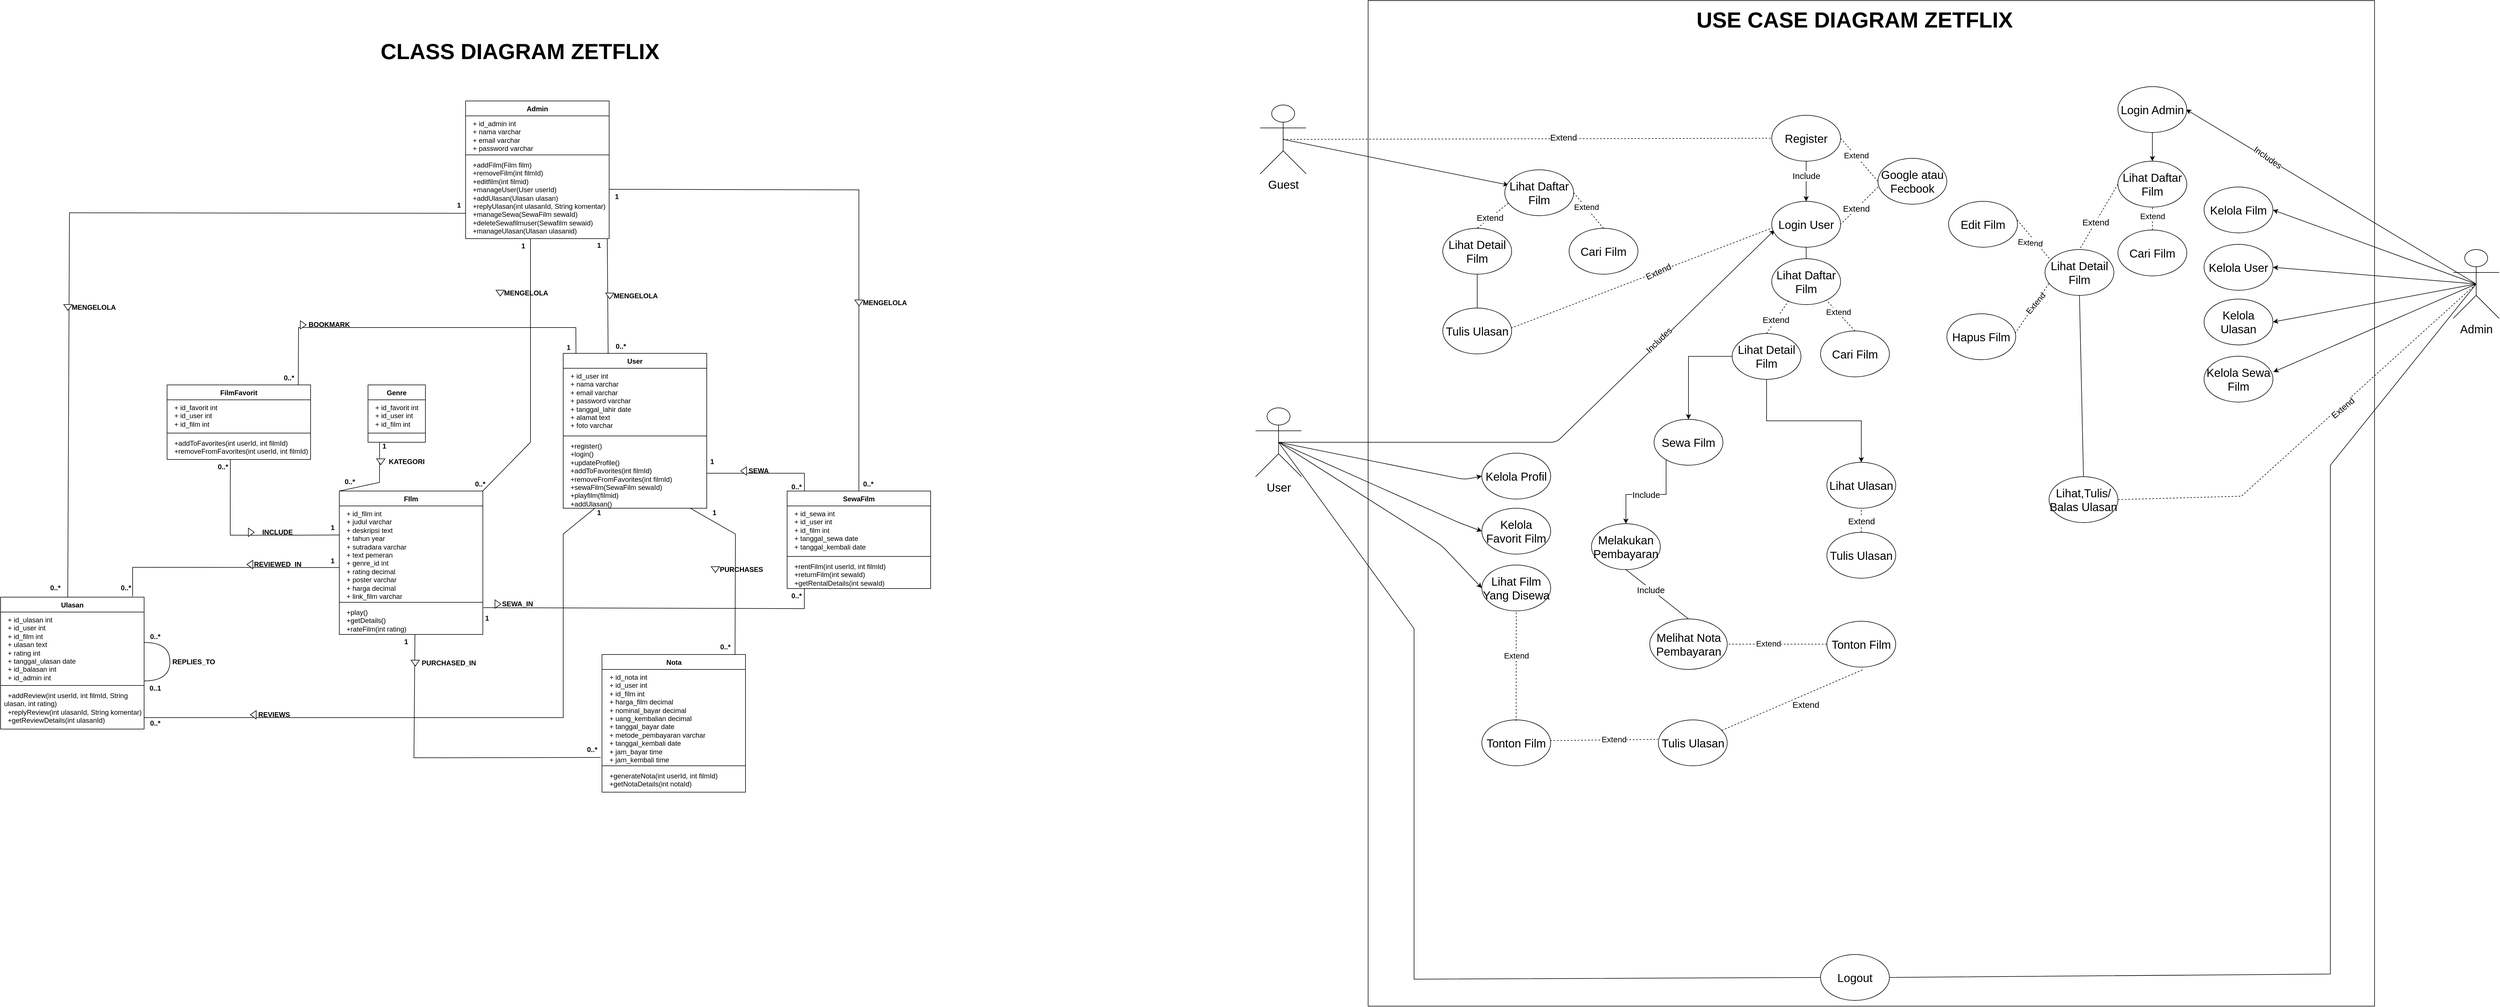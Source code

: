 <mxfile version="24.4.8" type="device">
  <diagram name="Page-1" id="ZQNlXYLf8sz85bT6eq75">
    <mxGraphModel dx="5100" dy="2470" grid="0" gridSize="10" guides="1" tooltips="1" connect="1" arrows="1" fold="1" page="0" pageScale="1" pageWidth="1200" pageHeight="1920" math="0" shadow="0">
      <root>
        <mxCell id="0" />
        <mxCell id="1" parent="0" />
        <mxCell id="hj0hwL4L001Jk4e7PEVA-69" value="" style="whiteSpace=wrap;html=1;aspect=fixed;movable=0;resizable=0;rotatable=0;deletable=0;editable=0;locked=1;connectable=0;" parent="1" vertex="1">
          <mxGeometry x="1102" y="-90" width="1753" height="1753" as="geometry" />
        </mxCell>
        <mxCell id="iqQA-MJbJFX9LiL4hQSF-93" value="&lt;h1 style=&quot;margin-top: 0px; font-size: 38px;&quot;&gt;CLASS DIAGRAM ZETFLIX&lt;/h1&gt;" style="text;html=1;whiteSpace=wrap;overflow=hidden;rounded=0;fontSize=38;" parent="1" vertex="1">
          <mxGeometry x="-620" y="-30" width="525" height="50" as="geometry" />
        </mxCell>
        <mxCell id="aWnDJCeQ6sNbdFjaJBQ8-1" value="&lt;h1 style=&quot;margin-top: 0px; font-size: 38px;&quot;&gt;USE CASE DIAGRAM ZETFLIX&lt;/h1&gt;" style="text;html=1;whiteSpace=wrap;overflow=hidden;rounded=0;fontSize=38;" parent="1" vertex="1">
          <mxGeometry x="1671.5" y="-85" width="557" height="50" as="geometry" />
        </mxCell>
        <mxCell id="hj0hwL4L001Jk4e7PEVA-37" style="exitX=0.5;exitY=0.5;exitDx=0;exitDy=0;exitPerimeter=0;entryX=0.054;entryY=0.332;entryDx=0;entryDy=0;entryPerimeter=0;" parent="1" source="NUpGtBniuPN3u_9RBu1l-20" target="NUpGtBniuPN3u_9RBu1l-40" edge="1">
          <mxGeometry relative="1" as="geometry">
            <mxPoint x="1160" y="252.632" as="sourcePoint" />
            <mxPoint x="1350" y="290" as="targetPoint" />
            <Array as="points" />
          </mxGeometry>
        </mxCell>
        <mxCell id="hj0hwL4L001Jk4e7PEVA-41" style="entryX=0.042;entryY=0.625;entryDx=0;entryDy=0;entryPerimeter=0;exitX=0.5;exitY=0.5;exitDx=0;exitDy=0;exitPerimeter=0;" parent="1" source="NUpGtBniuPN3u_9RBu1l-82" target="NUpGtBniuPN3u_9RBu1l-25" edge="1">
          <mxGeometry relative="1" as="geometry">
            <Array as="points">
              <mxPoint x="1430" y="680" />
            </Array>
            <mxPoint x="1170" y="630" as="sourcePoint" />
            <mxPoint x="1790" y="355" as="targetPoint" />
          </mxGeometry>
        </mxCell>
        <mxCell id="NUpGtBniuPN3u_9RBu1l-8" value="&lt;font style=&quot;font-size: 15px;&quot;&gt;Includes&lt;/font&gt;" style="edgeLabel;html=1;align=center;verticalAlign=middle;resizable=0;points=[];rotation=-44;" parent="hj0hwL4L001Jk4e7PEVA-41" vertex="1" connectable="0">
          <mxGeometry x="0.486" y="4" relative="1" as="geometry">
            <mxPoint x="-13" y="13" as="offset" />
          </mxGeometry>
        </mxCell>
        <mxCell id="hj0hwL4L001Jk4e7PEVA-47" style="entryX=0;entryY=0.5;entryDx=0;entryDy=0;exitX=0.5;exitY=0.5;exitDx=0;exitDy=0;exitPerimeter=0;" parent="1" source="NUpGtBniuPN3u_9RBu1l-82" target="NUpGtBniuPN3u_9RBu1l-44" edge="1">
          <mxGeometry relative="1" as="geometry">
            <mxPoint x="1150" y="614.412" as="sourcePoint" />
            <mxPoint x="1756.251" y="840.0" as="targetPoint" />
            <Array as="points">
              <mxPoint x="1260" y="820" />
            </Array>
          </mxGeometry>
        </mxCell>
        <mxCell id="hj0hwL4L001Jk4e7PEVA-50" style="exitX=0.5;exitY=0.5;exitDx=0;exitDy=0;exitPerimeter=0;entryX=0;entryY=0.5;entryDx=0;entryDy=0;" parent="1" source="NUpGtBniuPN3u_9RBu1l-82" target="NUpGtBniuPN3u_9RBu1l-152" edge="1">
          <mxGeometry relative="1" as="geometry">
            <mxPoint x="1150" y="607.0" as="sourcePoint" />
            <mxPoint x="1300" y="930" as="targetPoint" />
            <Array as="points">
              <mxPoint x="1230" y="860" />
            </Array>
          </mxGeometry>
        </mxCell>
        <mxCell id="hj0hwL4L001Jk4e7PEVA-53" style="entryX=0.989;entryY=0.498;entryDx=0;entryDy=0;exitX=0.5;exitY=0.5;exitDx=0;exitDy=0;exitPerimeter=0;entryPerimeter=0;" parent="1" source="NUpGtBniuPN3u_9RBu1l-102" target="NUpGtBniuPN3u_9RBu1l-28" edge="1">
          <mxGeometry relative="1" as="geometry">
            <mxPoint x="2630" y="332.945" as="sourcePoint" />
            <mxPoint x="2175" y="380.004" as="targetPoint" />
          </mxGeometry>
        </mxCell>
        <mxCell id="NUpGtBniuPN3u_9RBu1l-2" value="&lt;font style=&quot;font-size: 15px;&quot;&gt;Includes&lt;/font&gt;" style="edgeLabel;html=1;align=center;verticalAlign=middle;resizable=0;points=[];rotation=35;" parent="hj0hwL4L001Jk4e7PEVA-53" vertex="1" connectable="0">
          <mxGeometry x="-0.012" y="-2" relative="1" as="geometry">
            <mxPoint x="-114" y="-69" as="offset" />
          </mxGeometry>
        </mxCell>
        <mxCell id="hj0hwL4L001Jk4e7PEVA-56" style="entryX=1;entryY=0.5;entryDx=0;entryDy=0;exitX=0.5;exitY=0.5;exitDx=0;exitDy=0;exitPerimeter=0;" parent="1" source="NUpGtBniuPN3u_9RBu1l-102" target="NUpGtBniuPN3u_9RBu1l-51" edge="1">
          <mxGeometry relative="1" as="geometry">
            <mxPoint x="2630" y="342.143" as="sourcePoint" />
            <mxPoint x="2040" y="580" as="targetPoint" />
          </mxGeometry>
        </mxCell>
        <mxCell id="hj0hwL4L001Jk4e7PEVA-57" style="entryX=1;entryY=0.5;entryDx=0;entryDy=0;exitX=0.5;exitY=0.5;exitDx=0;exitDy=0;exitPerimeter=0;" parent="1" source="NUpGtBniuPN3u_9RBu1l-102" target="NUpGtBniuPN3u_9RBu1l-52" edge="1">
          <mxGeometry relative="1" as="geometry">
            <mxPoint x="2630" y="344.286" as="sourcePoint" />
            <mxPoint x="2040" y="640" as="targetPoint" />
          </mxGeometry>
        </mxCell>
        <mxCell id="hj0hwL4L001Jk4e7PEVA-58" style="entryX=1.007;entryY=0.343;entryDx=0;entryDy=0;entryPerimeter=0;exitX=0.5;exitY=0.5;exitDx=0;exitDy=0;exitPerimeter=0;" parent="1" source="NUpGtBniuPN3u_9RBu1l-102" target="NUpGtBniuPN3u_9RBu1l-53" edge="1">
          <mxGeometry relative="1" as="geometry">
            <mxPoint x="2630" y="346.786" as="sourcePoint" />
            <mxPoint x="2020" y="740" as="targetPoint" />
          </mxGeometry>
        </mxCell>
        <mxCell id="hj0hwL4L001Jk4e7PEVA-60" style="entryX=1;entryY=0.5;entryDx=0;entryDy=0;exitX=0.5;exitY=0.5;exitDx=0;exitDy=0;exitPerimeter=0;" parent="1" source="NUpGtBniuPN3u_9RBu1l-102" target="NUpGtBniuPN3u_9RBu1l-50" edge="1">
          <mxGeometry relative="1" as="geometry">
            <mxPoint x="2620" y="340" as="sourcePoint" />
            <mxPoint x="2150" y="510" as="targetPoint" />
          </mxGeometry>
        </mxCell>
        <mxCell id="hj0hwL4L001Jk4e7PEVA-79" value="" style="endArrow=none;dashed=1;html=1;rounded=0;entryX=1;entryY=0.5;entryDx=0;entryDy=0;exitX=0;exitY=0.5;exitDx=0;exitDy=0;" parent="1" source="NUpGtBniuPN3u_9RBu1l-27" target="NUpGtBniuPN3u_9RBu1l-26" edge="1">
          <mxGeometry width="50" height="50" relative="1" as="geometry">
            <mxPoint x="2005" y="277.5" as="sourcePoint" />
            <mxPoint x="1960" y="222.5" as="targetPoint" />
          </mxGeometry>
        </mxCell>
        <mxCell id="hj0hwL4L001Jk4e7PEVA-80" value="&lt;font style=&quot;font-size: 14px;&quot;&gt;Extend&lt;/font&gt;" style="edgeLabel;html=1;align=center;verticalAlign=middle;resizable=0;points=[];" parent="hj0hwL4L001Jk4e7PEVA-79" vertex="1" connectable="0">
          <mxGeometry x="0.179" relative="1" as="geometry">
            <mxPoint y="-1" as="offset" />
          </mxGeometry>
        </mxCell>
        <mxCell id="hj0hwL4L001Jk4e7PEVA-81" value="" style="endArrow=none;dashed=1;html=1;rounded=0;entryX=1;entryY=0.5;entryDx=0;entryDy=0;exitX=0;exitY=0.625;exitDx=0;exitDy=0;exitPerimeter=0;" parent="1" source="NUpGtBniuPN3u_9RBu1l-27" target="NUpGtBniuPN3u_9RBu1l-25" edge="1">
          <mxGeometry width="50" height="50" relative="1" as="geometry">
            <mxPoint x="2005" y="277.5" as="sourcePoint" />
            <mxPoint x="1960" y="340" as="targetPoint" />
          </mxGeometry>
        </mxCell>
        <mxCell id="hj0hwL4L001Jk4e7PEVA-82" value="&lt;font style=&quot;font-size: 15px;&quot;&gt;Extend&lt;/font&gt;" style="edgeLabel;html=1;align=center;verticalAlign=middle;resizable=0;points=[];" parent="hj0hwL4L001Jk4e7PEVA-81" vertex="1" connectable="0">
          <mxGeometry x="0.179" relative="1" as="geometry">
            <mxPoint y="-1" as="offset" />
          </mxGeometry>
        </mxCell>
        <mxCell id="NUpGtBniuPN3u_9RBu1l-20" value="&lt;font style=&quot;font-size: 20px;&quot;&gt;Guest&lt;/font&gt;" style="shape=umlActor;verticalLabelPosition=bottom;verticalAlign=top;html=1;outlineConnect=0;" parent="1" vertex="1">
          <mxGeometry x="914" y="92" width="80" height="120" as="geometry" />
        </mxCell>
        <mxCell id="NUpGtBniuPN3u_9RBu1l-25" value="&lt;font style=&quot;font-size: 20px;&quot;&gt;Login User&lt;/font&gt;" style="ellipse;whiteSpace=wrap;html=1;" parent="1" vertex="1">
          <mxGeometry x="1805" y="260" width="120" height="80" as="geometry" />
        </mxCell>
        <mxCell id="NUpGtBniuPN3u_9RBu1l-31" style="edgeStyle=orthogonalEdgeStyle;rounded=0;orthogonalLoop=1;jettySize=auto;html=1;entryX=0.5;entryY=0;entryDx=0;entryDy=0;" parent="1" source="NUpGtBniuPN3u_9RBu1l-26" target="NUpGtBniuPN3u_9RBu1l-25" edge="1">
          <mxGeometry relative="1" as="geometry" />
        </mxCell>
        <mxCell id="NUpGtBniuPN3u_9RBu1l-34" value="&lt;font style=&quot;font-size: 15px;&quot;&gt;Include&lt;/font&gt;" style="edgeLabel;html=1;align=center;verticalAlign=middle;resizable=0;points=[];" parent="NUpGtBniuPN3u_9RBu1l-31" vertex="1" connectable="0">
          <mxGeometry x="-0.279" relative="1" as="geometry">
            <mxPoint as="offset" />
          </mxGeometry>
        </mxCell>
        <mxCell id="NUpGtBniuPN3u_9RBu1l-26" value="&lt;font style=&quot;font-size: 20px;&quot;&gt;Register&lt;/font&gt;" style="ellipse;whiteSpace=wrap;html=1;" parent="1" vertex="1">
          <mxGeometry x="1805" y="110" width="120" height="80" as="geometry" />
        </mxCell>
        <mxCell id="NUpGtBniuPN3u_9RBu1l-27" value="&lt;font style=&quot;font-size: 20px;&quot;&gt;Google atau Fecbook&lt;/font&gt;" style="ellipse;whiteSpace=wrap;html=1;" parent="1" vertex="1">
          <mxGeometry x="1990" y="185" width="120" height="80" as="geometry" />
        </mxCell>
        <mxCell id="NUpGtBniuPN3u_9RBu1l-151" value="" style="edgeStyle=orthogonalEdgeStyle;rounded=0;orthogonalLoop=1;jettySize=auto;html=1;" parent="1" source="NUpGtBniuPN3u_9RBu1l-28" target="NUpGtBniuPN3u_9RBu1l-145" edge="1">
          <mxGeometry relative="1" as="geometry" />
        </mxCell>
        <mxCell id="NUpGtBniuPN3u_9RBu1l-28" value="&lt;font style=&quot;font-size: 20px;&quot;&gt;Login Admin&lt;/font&gt;" style="ellipse;whiteSpace=wrap;html=1;" parent="1" vertex="1">
          <mxGeometry x="2408" y="60.0" width="120" height="80" as="geometry" />
        </mxCell>
        <mxCell id="NUpGtBniuPN3u_9RBu1l-38" value="&lt;font style=&quot;font-size: 20px;&quot;&gt;Lihat Detail Film&lt;/font&gt;" style="ellipse;whiteSpace=wrap;html=1;" parent="1" vertex="1">
          <mxGeometry x="1232" y="307" width="120" height="80" as="geometry" />
        </mxCell>
        <mxCell id="NUpGtBniuPN3u_9RBu1l-39" value="&lt;font style=&quot;font-size: 20px;&quot;&gt;Cari Film&lt;/font&gt;" style="ellipse;whiteSpace=wrap;html=1;" parent="1" vertex="1">
          <mxGeometry x="1452" y="307" width="120" height="80" as="geometry" />
        </mxCell>
        <mxCell id="NUpGtBniuPN3u_9RBu1l-40" value="&lt;font style=&quot;font-size: 20px;&quot;&gt;Lihat Daftar Film&lt;/font&gt;" style="ellipse;whiteSpace=wrap;html=1;" parent="1" vertex="1">
          <mxGeometry x="1340" y="205" width="120" height="80" as="geometry" />
        </mxCell>
        <mxCell id="NUpGtBniuPN3u_9RBu1l-41" value="&lt;font style=&quot;font-size: 20px;&quot;&gt;Tulis Ulasan&lt;/font&gt;" style="ellipse;whiteSpace=wrap;html=1;" parent="1" vertex="1">
          <mxGeometry x="1232" y="446" width="120" height="80" as="geometry" />
        </mxCell>
        <mxCell id="NUpGtBniuPN3u_9RBu1l-42" value="&lt;font style=&quot;font-size: 20px;&quot;&gt;Kelola Profil&lt;/font&gt;" style="ellipse;whiteSpace=wrap;html=1;" parent="1" vertex="1">
          <mxGeometry x="1300" y="699" width="120" height="80" as="geometry" />
        </mxCell>
        <mxCell id="NUpGtBniuPN3u_9RBu1l-44" value="&lt;font style=&quot;font-size: 20px;&quot;&gt;Kelola Favorit Film&lt;/font&gt;" style="ellipse;whiteSpace=wrap;html=1;" parent="1" vertex="1">
          <mxGeometry x="1300" y="795" width="120" height="80" as="geometry" />
        </mxCell>
        <mxCell id="NUpGtBniuPN3u_9RBu1l-49" value="&lt;font style=&quot;font-size: 20px;&quot;&gt;Tulis Ulasan&lt;/font&gt;" style="ellipse;whiteSpace=wrap;html=1;" parent="1" vertex="1">
          <mxGeometry x="1901" y="837" width="120" height="80" as="geometry" />
        </mxCell>
        <mxCell id="NUpGtBniuPN3u_9RBu1l-50" value="&lt;font style=&quot;font-size: 20px;&quot;&gt;Kelola Film&lt;/font&gt;" style="ellipse;whiteSpace=wrap;html=1;" parent="1" vertex="1">
          <mxGeometry x="2558" y="235" width="120" height="80" as="geometry" />
        </mxCell>
        <mxCell id="NUpGtBniuPN3u_9RBu1l-51" value="&lt;font style=&quot;font-size: 20px;&quot;&gt;Kelola User&lt;/font&gt;" style="ellipse;whiteSpace=wrap;html=1;" parent="1" vertex="1">
          <mxGeometry x="2558" y="335" width="120" height="80" as="geometry" />
        </mxCell>
        <mxCell id="NUpGtBniuPN3u_9RBu1l-52" value="&lt;font style=&quot;font-size: 20px;&quot;&gt;Kelola Ulasan&lt;/font&gt;" style="ellipse;whiteSpace=wrap;html=1;" parent="1" vertex="1">
          <mxGeometry x="2558" y="430.34" width="120" height="80" as="geometry" />
        </mxCell>
        <mxCell id="NUpGtBniuPN3u_9RBu1l-53" value="&lt;font style=&quot;font-size: 20px;&quot;&gt;Kelola Sewa Film&lt;/font&gt;" style="ellipse;whiteSpace=wrap;html=1;" parent="1" vertex="1">
          <mxGeometry x="2558" y="530" width="120" height="80" as="geometry" />
        </mxCell>
        <mxCell id="NUpGtBniuPN3u_9RBu1l-62" style="edgeStyle=orthogonalEdgeStyle;rounded=0;orthogonalLoop=1;jettySize=auto;html=1;entryX=0.5;entryY=0;entryDx=0;entryDy=0;" parent="1" source="NUpGtBniuPN3u_9RBu1l-60" target="NUpGtBniuPN3u_9RBu1l-61" edge="1">
          <mxGeometry relative="1" as="geometry">
            <Array as="points">
              <mxPoint x="1621" y="771" />
              <mxPoint x="1551" y="771" />
            </Array>
          </mxGeometry>
        </mxCell>
        <mxCell id="NUpGtBniuPN3u_9RBu1l-140" value="&lt;font style=&quot;font-size: 15px;&quot;&gt;Include&lt;/font&gt;" style="edgeLabel;html=1;align=center;verticalAlign=middle;resizable=0;points=[];" parent="NUpGtBniuPN3u_9RBu1l-62" vertex="1" connectable="0">
          <mxGeometry x="0.208" y="1" relative="1" as="geometry">
            <mxPoint x="14" y="-1" as="offset" />
          </mxGeometry>
        </mxCell>
        <mxCell id="NUpGtBniuPN3u_9RBu1l-60" value="&lt;font style=&quot;font-size: 20px;&quot;&gt;Sewa Film&lt;/font&gt;" style="ellipse;whiteSpace=wrap;html=1;" parent="1" vertex="1">
          <mxGeometry x="1600" y="640" width="120" height="80" as="geometry" />
        </mxCell>
        <mxCell id="NUpGtBniuPN3u_9RBu1l-61" value="&lt;font style=&quot;font-size: 20px;&quot;&gt;Melakukan Pembayaran&lt;/font&gt;" style="ellipse;whiteSpace=wrap;html=1;" parent="1" vertex="1">
          <mxGeometry x="1491" y="822" width="120" height="80" as="geometry" />
        </mxCell>
        <mxCell id="NUpGtBniuPN3u_9RBu1l-64" value="&lt;font style=&quot;font-size: 20px;&quot;&gt;Tonton Film&lt;/font&gt;" style="ellipse;whiteSpace=wrap;html=1;" parent="1" vertex="1">
          <mxGeometry x="1901" y="992" width="120" height="80" as="geometry" />
        </mxCell>
        <mxCell id="NUpGtBniuPN3u_9RBu1l-73" value="&lt;font style=&quot;font-size: 20px;&quot;&gt;Melihat Nota Pembayaran&lt;/font&gt;" style="ellipse;whiteSpace=wrap;html=1;" parent="1" vertex="1">
          <mxGeometry x="1592.5" y="988" width="135" height="88" as="geometry" />
        </mxCell>
        <mxCell id="NUpGtBniuPN3u_9RBu1l-77" value="" style="endArrow=none;html=1;rounded=0;entryX=0.5;entryY=1;entryDx=0;entryDy=0;entryPerimeter=0;exitX=0.5;exitY=0;exitDx=0;exitDy=0;" parent="1" source="NUpGtBniuPN3u_9RBu1l-73" target="NUpGtBniuPN3u_9RBu1l-61" edge="1">
          <mxGeometry width="50" height="50" relative="1" as="geometry">
            <mxPoint x="1638" y="1140" as="sourcePoint" />
            <mxPoint x="1960" y="1050" as="targetPoint" />
          </mxGeometry>
        </mxCell>
        <mxCell id="NUpGtBniuPN3u_9RBu1l-141" value="&lt;font style=&quot;font-size: 15px;&quot;&gt;Include&lt;/font&gt;" style="edgeLabel;html=1;align=center;verticalAlign=middle;resizable=0;points=[];" parent="NUpGtBniuPN3u_9RBu1l-77" vertex="1" connectable="0">
          <mxGeometry x="0.2" y="1" relative="1" as="geometry">
            <mxPoint as="offset" />
          </mxGeometry>
        </mxCell>
        <mxCell id="NUpGtBniuPN3u_9RBu1l-78" value="" style="endArrow=none;dashed=1;html=1;rounded=0;exitX=0;exitY=0.5;exitDx=0;exitDy=0;entryX=1;entryY=0.5;entryDx=0;entryDy=0;" parent="1" source="NUpGtBniuPN3u_9RBu1l-64" target="NUpGtBniuPN3u_9RBu1l-73" edge="1">
          <mxGeometry width="50" height="50" relative="1" as="geometry">
            <mxPoint x="1959" y="1002" as="sourcePoint" />
            <mxPoint x="1890" y="1060" as="targetPoint" />
          </mxGeometry>
        </mxCell>
        <mxCell id="NUpGtBniuPN3u_9RBu1l-79" value="&lt;font style=&quot;font-size: 14px;&quot;&gt;Extend&lt;/font&gt;" style="edgeLabel;html=1;align=center;verticalAlign=middle;resizable=0;points=[];" parent="NUpGtBniuPN3u_9RBu1l-78" vertex="1" connectable="0">
          <mxGeometry x="0.179" relative="1" as="geometry">
            <mxPoint y="-1" as="offset" />
          </mxGeometry>
        </mxCell>
        <mxCell id="NUpGtBniuPN3u_9RBu1l-80" value="&lt;font style=&quot;font-size: 20px;&quot;&gt;Logout&lt;/font&gt;" style="ellipse;whiteSpace=wrap;html=1;" parent="1" vertex="1">
          <mxGeometry x="1890" y="1573" width="120" height="80" as="geometry" />
        </mxCell>
        <mxCell id="NUpGtBniuPN3u_9RBu1l-82" value="&lt;font style=&quot;font-size: 20px;&quot;&gt;User&lt;/font&gt;" style="shape=umlActor;verticalLabelPosition=bottom;verticalAlign=top;html=1;outlineConnect=0;" parent="1" vertex="1">
          <mxGeometry x="906" y="620" width="80" height="120" as="geometry" />
        </mxCell>
        <mxCell id="NUpGtBniuPN3u_9RBu1l-94" value="" style="endArrow=none;dashed=1;html=1;rounded=0;entryX=0.5;entryY=1;entryDx=0;entryDy=0;exitX=0.5;exitY=0;exitDx=0;exitDy=0;" parent="1" source="NUpGtBniuPN3u_9RBu1l-49" target="NUpGtBniuPN3u_9RBu1l-118" edge="1">
          <mxGeometry width="50" height="50" relative="1" as="geometry">
            <mxPoint x="1880" y="930" as="sourcePoint" />
            <mxPoint x="1080" y="630" as="targetPoint" />
            <Array as="points" />
          </mxGeometry>
        </mxCell>
        <mxCell id="NUpGtBniuPN3u_9RBu1l-95" value="&lt;font style=&quot;font-size: 15px;&quot;&gt;Extend&lt;/font&gt;" style="edgeLabel;html=1;align=center;verticalAlign=middle;resizable=0;points=[];rotation=0;" parent="NUpGtBniuPN3u_9RBu1l-94" vertex="1" connectable="0">
          <mxGeometry x="0.179" relative="1" as="geometry">
            <mxPoint y="5" as="offset" />
          </mxGeometry>
        </mxCell>
        <mxCell id="NUpGtBniuPN3u_9RBu1l-100" style="exitX=0.5;exitY=0.5;exitDx=0;exitDy=0;exitPerimeter=0;entryX=0;entryY=0.5;entryDx=0;entryDy=0;" parent="1" source="NUpGtBniuPN3u_9RBu1l-82" target="NUpGtBniuPN3u_9RBu1l-42" edge="1">
          <mxGeometry relative="1" as="geometry">
            <mxPoint x="1080" y="630" as="sourcePoint" />
            <mxPoint x="1310" y="910" as="targetPoint" />
            <Array as="points">
              <mxPoint x="1270" y="745" />
            </Array>
          </mxGeometry>
        </mxCell>
        <mxCell id="NUpGtBniuPN3u_9RBu1l-102" value="&lt;font style=&quot;font-size: 20px;&quot;&gt;Admin&lt;/font&gt;" style="shape=umlActor;verticalLabelPosition=bottom;verticalAlign=top;html=1;outlineConnect=0;" parent="1" vertex="1">
          <mxGeometry x="2992" y="344" width="80" height="120" as="geometry" />
        </mxCell>
        <mxCell id="NUpGtBniuPN3u_9RBu1l-105" value="" style="endArrow=none;dashed=1;html=1;rounded=0;entryX=1;entryY=0.5;entryDx=0;entryDy=0;exitX=0.5;exitY=0;exitDx=0;exitDy=0;" parent="1" source="NUpGtBniuPN3u_9RBu1l-39" target="NUpGtBniuPN3u_9RBu1l-40" edge="1">
          <mxGeometry width="50" height="50" relative="1" as="geometry">
            <mxPoint x="1765" y="365" as="sourcePoint" />
            <mxPoint x="1680" y="305" as="targetPoint" />
          </mxGeometry>
        </mxCell>
        <mxCell id="NUpGtBniuPN3u_9RBu1l-106" value="&lt;font style=&quot;font-size: 14px;&quot;&gt;Extend&lt;/font&gt;" style="edgeLabel;html=1;align=center;verticalAlign=middle;resizable=0;points=[];" parent="NUpGtBniuPN3u_9RBu1l-105" vertex="1" connectable="0">
          <mxGeometry x="0.179" relative="1" as="geometry">
            <mxPoint y="-1" as="offset" />
          </mxGeometry>
        </mxCell>
        <mxCell id="NUpGtBniuPN3u_9RBu1l-107" value="" style="endArrow=none;dashed=1;html=1;rounded=0;entryX=0.5;entryY=0;entryDx=0;entryDy=0;exitX=0.05;exitY=0.728;exitDx=0;exitDy=0;exitPerimeter=0;" parent="1" source="NUpGtBniuPN3u_9RBu1l-40" target="NUpGtBniuPN3u_9RBu1l-38" edge="1">
          <mxGeometry width="50" height="50" relative="1" as="geometry">
            <mxPoint x="2160" y="265" as="sourcePoint" />
            <mxPoint x="2075" y="345" as="targetPoint" />
          </mxGeometry>
        </mxCell>
        <mxCell id="NUpGtBniuPN3u_9RBu1l-108" value="&lt;font style=&quot;font-size: 15px;&quot;&gt;Extend&lt;/font&gt;" style="edgeLabel;html=1;align=center;verticalAlign=middle;resizable=0;points=[];" parent="NUpGtBniuPN3u_9RBu1l-107" vertex="1" connectable="0">
          <mxGeometry x="0.179" relative="1" as="geometry">
            <mxPoint y="-1" as="offset" />
          </mxGeometry>
        </mxCell>
        <mxCell id="NUpGtBniuPN3u_9RBu1l-114" style="edgeStyle=orthogonalEdgeStyle;rounded=0;orthogonalLoop=1;jettySize=auto;html=1;entryX=0.5;entryY=0;entryDx=0;entryDy=0;exitX=0.5;exitY=1;exitDx=0;exitDy=0;" parent="1" source="NUpGtBniuPN3u_9RBu1l-115" target="NUpGtBniuPN3u_9RBu1l-118" edge="1">
          <mxGeometry relative="1" as="geometry">
            <mxPoint x="1856" y="530" as="sourcePoint" />
          </mxGeometry>
        </mxCell>
        <mxCell id="NUpGtBniuPN3u_9RBu1l-124" style="edgeStyle=orthogonalEdgeStyle;rounded=0;orthogonalLoop=1;jettySize=auto;html=1;entryX=0.5;entryY=0;entryDx=0;entryDy=0;" parent="1" source="NUpGtBniuPN3u_9RBu1l-115" target="NUpGtBniuPN3u_9RBu1l-60" edge="1">
          <mxGeometry relative="1" as="geometry" />
        </mxCell>
        <mxCell id="NUpGtBniuPN3u_9RBu1l-115" value="&lt;font style=&quot;font-size: 20px;&quot;&gt;Lihat Detail Film&lt;/font&gt;" style="ellipse;whiteSpace=wrap;html=1;" parent="1" vertex="1">
          <mxGeometry x="1736" y="490.34" width="120" height="80" as="geometry" />
        </mxCell>
        <mxCell id="NUpGtBniuPN3u_9RBu1l-116" value="&lt;font style=&quot;font-size: 20px;&quot;&gt;Cari Film&lt;/font&gt;" style="ellipse;whiteSpace=wrap;html=1;" parent="1" vertex="1">
          <mxGeometry x="1890" y="486" width="120" height="80" as="geometry" />
        </mxCell>
        <mxCell id="NUpGtBniuPN3u_9RBu1l-117" value="&lt;font style=&quot;font-size: 20px;&quot;&gt;Lihat Daftar Film&lt;/font&gt;" style="ellipse;whiteSpace=wrap;html=1;" parent="1" vertex="1">
          <mxGeometry x="1805" y="360" width="120" height="80" as="geometry" />
        </mxCell>
        <mxCell id="NUpGtBniuPN3u_9RBu1l-118" value="&lt;font style=&quot;font-size: 20px;&quot;&gt;Lihat Ulasan&lt;/font&gt;" style="ellipse;whiteSpace=wrap;html=1;" parent="1" vertex="1">
          <mxGeometry x="1901" y="715" width="120" height="80" as="geometry" />
        </mxCell>
        <mxCell id="NUpGtBniuPN3u_9RBu1l-119" value="" style="endArrow=none;dashed=1;html=1;rounded=0;entryX=0.791;entryY=0.898;entryDx=0;entryDy=0;exitX=0.5;exitY=0;exitDx=0;exitDy=0;entryPerimeter=0;" parent="1" source="NUpGtBniuPN3u_9RBu1l-116" target="NUpGtBniuPN3u_9RBu1l-117" edge="1">
          <mxGeometry width="50" height="50" relative="1" as="geometry">
            <mxPoint x="2415" y="550" as="sourcePoint" />
            <mxPoint x="2330" y="490" as="targetPoint" />
          </mxGeometry>
        </mxCell>
        <mxCell id="NUpGtBniuPN3u_9RBu1l-120" value="&lt;font style=&quot;font-size: 14px;&quot;&gt;Extend&lt;/font&gt;" style="edgeLabel;html=1;align=center;verticalAlign=middle;resizable=0;points=[];" parent="NUpGtBniuPN3u_9RBu1l-119" vertex="1" connectable="0">
          <mxGeometry x="0.179" relative="1" as="geometry">
            <mxPoint y="-1" as="offset" />
          </mxGeometry>
        </mxCell>
        <mxCell id="NUpGtBniuPN3u_9RBu1l-121" value="" style="endArrow=none;dashed=1;html=1;rounded=0;entryX=0.5;entryY=0;entryDx=0;entryDy=0;exitX=0.246;exitY=0.914;exitDx=0;exitDy=0;exitPerimeter=0;" parent="1" source="NUpGtBniuPN3u_9RBu1l-117" target="NUpGtBniuPN3u_9RBu1l-115" edge="1">
          <mxGeometry width="50" height="50" relative="1" as="geometry">
            <mxPoint x="2810" y="450" as="sourcePoint" />
            <mxPoint x="2725" y="530" as="targetPoint" />
          </mxGeometry>
        </mxCell>
        <mxCell id="NUpGtBniuPN3u_9RBu1l-122" value="&lt;font style=&quot;font-size: 15px;&quot;&gt;Extend&lt;/font&gt;" style="edgeLabel;html=1;align=center;verticalAlign=middle;resizable=0;points=[];" parent="NUpGtBniuPN3u_9RBu1l-121" vertex="1" connectable="0">
          <mxGeometry x="0.179" relative="1" as="geometry">
            <mxPoint y="-1" as="offset" />
          </mxGeometry>
        </mxCell>
        <mxCell id="NUpGtBniuPN3u_9RBu1l-123" value="" style="endArrow=none;html=1;rounded=0;entryX=0.5;entryY=1;entryDx=0;entryDy=0;exitX=0.5;exitY=0;exitDx=0;exitDy=0;" parent="1" source="NUpGtBniuPN3u_9RBu1l-117" target="NUpGtBniuPN3u_9RBu1l-25" edge="1">
          <mxGeometry width="50" height="50" relative="1" as="geometry">
            <mxPoint x="1790" y="460" as="sourcePoint" />
            <mxPoint x="1840" y="410" as="targetPoint" />
          </mxGeometry>
        </mxCell>
        <mxCell id="NUpGtBniuPN3u_9RBu1l-126" value="" style="endArrow=none;dashed=1;html=1;rounded=0;entryX=0.5;entryY=0.5;entryDx=0;entryDy=0;exitX=1;exitY=0.5;exitDx=0;exitDy=0;entryPerimeter=0;" parent="1" source="NUpGtBniuPN3u_9RBu1l-146" target="NUpGtBniuPN3u_9RBu1l-102" edge="1">
          <mxGeometry width="50" height="50" relative="1" as="geometry">
            <mxPoint x="1875" y="890" as="sourcePoint" />
            <mxPoint x="1875" y="830" as="targetPoint" />
            <Array as="points">
              <mxPoint x="2623" y="774" />
            </Array>
          </mxGeometry>
        </mxCell>
        <mxCell id="NUpGtBniuPN3u_9RBu1l-127" value="&lt;font style=&quot;font-size: 15px;&quot;&gt;Extend&lt;/font&gt;" style="edgeLabel;html=1;align=center;verticalAlign=middle;resizable=0;points=[];rotation=-40;" parent="NUpGtBniuPN3u_9RBu1l-126" vertex="1" connectable="0">
          <mxGeometry x="0.179" relative="1" as="geometry">
            <mxPoint y="5" as="offset" />
          </mxGeometry>
        </mxCell>
        <mxCell id="NUpGtBniuPN3u_9RBu1l-143" value="&lt;font style=&quot;font-size: 20px;&quot;&gt;Lihat Detail Film&lt;/font&gt;" style="ellipse;whiteSpace=wrap;html=1;" parent="1" vertex="1">
          <mxGeometry x="2281" y="344.0" width="120" height="80" as="geometry" />
        </mxCell>
        <mxCell id="NUpGtBniuPN3u_9RBu1l-144" value="&lt;font style=&quot;font-size: 20px;&quot;&gt;Cari Film&lt;/font&gt;" style="ellipse;whiteSpace=wrap;html=1;" parent="1" vertex="1">
          <mxGeometry x="2408" y="310" width="120" height="80" as="geometry" />
        </mxCell>
        <mxCell id="NUpGtBniuPN3u_9RBu1l-145" value="&lt;font style=&quot;font-size: 20px;&quot;&gt;Lihat Daftar Film&lt;/font&gt;" style="ellipse;whiteSpace=wrap;html=1;" parent="1" vertex="1">
          <mxGeometry x="2408" y="190" width="120" height="80" as="geometry" />
        </mxCell>
        <mxCell id="NUpGtBniuPN3u_9RBu1l-147" value="" style="endArrow=none;dashed=1;html=1;rounded=0;entryX=0.5;entryY=1;entryDx=0;entryDy=0;exitX=0.5;exitY=0;exitDx=0;exitDy=0;" parent="1" source="NUpGtBniuPN3u_9RBu1l-144" target="NUpGtBniuPN3u_9RBu1l-145" edge="1">
          <mxGeometry width="50" height="50" relative="1" as="geometry">
            <mxPoint x="3018" y="330" as="sourcePoint" />
            <mxPoint x="2933" y="270" as="targetPoint" />
          </mxGeometry>
        </mxCell>
        <mxCell id="NUpGtBniuPN3u_9RBu1l-148" value="&lt;font style=&quot;font-size: 14px;&quot;&gt;Extend&lt;/font&gt;" style="edgeLabel;html=1;align=center;verticalAlign=middle;resizable=0;points=[];" parent="NUpGtBniuPN3u_9RBu1l-147" vertex="1" connectable="0">
          <mxGeometry x="0.179" relative="1" as="geometry">
            <mxPoint y="-1" as="offset" />
          </mxGeometry>
        </mxCell>
        <mxCell id="NUpGtBniuPN3u_9RBu1l-149" value="" style="endArrow=none;dashed=1;html=1;rounded=0;entryX=0.5;entryY=0;entryDx=0;entryDy=0;exitX=0;exitY=0.5;exitDx=0;exitDy=0;" parent="1" source="NUpGtBniuPN3u_9RBu1l-145" target="NUpGtBniuPN3u_9RBu1l-143" edge="1">
          <mxGeometry width="50" height="50" relative="1" as="geometry">
            <mxPoint x="2368" y="302" as="sourcePoint" />
            <mxPoint x="3328" y="310" as="targetPoint" />
          </mxGeometry>
        </mxCell>
        <mxCell id="NUpGtBniuPN3u_9RBu1l-150" value="&lt;font style=&quot;font-size: 15px;&quot;&gt;Extend&lt;/font&gt;" style="edgeLabel;html=1;align=center;verticalAlign=middle;resizable=0;points=[];" parent="NUpGtBniuPN3u_9RBu1l-149" vertex="1" connectable="0">
          <mxGeometry x="0.179" relative="1" as="geometry">
            <mxPoint y="-1" as="offset" />
          </mxGeometry>
        </mxCell>
        <mxCell id="NUpGtBniuPN3u_9RBu1l-152" value="&lt;font style=&quot;font-size: 20px;&quot;&gt;Lihat Film Yang Disewa&lt;/font&gt;" style="ellipse;whiteSpace=wrap;html=1;" parent="1" vertex="1">
          <mxGeometry x="1300" y="894" width="120" height="80" as="geometry" />
        </mxCell>
        <mxCell id="NUpGtBniuPN3u_9RBu1l-153" value="" style="endArrow=none;html=1;rounded=0;exitX=0.5;exitY=0;exitDx=0;exitDy=0;entryX=0.5;entryY=1;entryDx=0;entryDy=0;" parent="1" source="NUpGtBniuPN3u_9RBu1l-41" target="NUpGtBniuPN3u_9RBu1l-38" edge="1">
          <mxGeometry width="50" height="50" relative="1" as="geometry">
            <mxPoint x="1730" y="515" as="sourcePoint" />
            <mxPoint x="1780" y="465" as="targetPoint" />
          </mxGeometry>
        </mxCell>
        <mxCell id="NUpGtBniuPN3u_9RBu1l-154" value="" style="endArrow=none;html=1;rounded=0;entryX=0.5;entryY=1;entryDx=0;entryDy=0;exitX=0.5;exitY=0;exitDx=0;exitDy=0;" parent="1" source="NUpGtBniuPN3u_9RBu1l-146" target="NUpGtBniuPN3u_9RBu1l-143" edge="1">
          <mxGeometry width="50" height="50" relative="1" as="geometry">
            <mxPoint x="2178" y="610" as="sourcePoint" />
            <mxPoint x="2228" y="560" as="targetPoint" />
          </mxGeometry>
        </mxCell>
        <mxCell id="NUpGtBniuPN3u_9RBu1l-160" value="&lt;font style=&quot;font-size: 20px;&quot;&gt;Tulis Ulasan&lt;/font&gt;" style="ellipse;whiteSpace=wrap;html=1;" parent="1" vertex="1">
          <mxGeometry x="1607.5" y="1164" width="120" height="80" as="geometry" />
        </mxCell>
        <mxCell id="NUpGtBniuPN3u_9RBu1l-161" value="" style="endArrow=none;dashed=1;html=1;rounded=0;entryX=0.519;entryY=1.058;entryDx=0;entryDy=0;entryPerimeter=0;" parent="1" source="NUpGtBniuPN3u_9RBu1l-160" target="NUpGtBniuPN3u_9RBu1l-64" edge="1">
          <mxGeometry width="50" height="50" relative="1" as="geometry">
            <mxPoint x="2000" y="1200" as="sourcePoint" />
            <mxPoint x="1985" y="1090" as="targetPoint" />
            <Array as="points" />
          </mxGeometry>
        </mxCell>
        <mxCell id="NUpGtBniuPN3u_9RBu1l-162" value="&lt;font style=&quot;font-size: 15px;&quot;&gt;Extend&lt;/font&gt;" style="edgeLabel;html=1;align=center;verticalAlign=middle;resizable=0;points=[];rotation=0;" parent="NUpGtBniuPN3u_9RBu1l-161" vertex="1" connectable="0">
          <mxGeometry x="0.179" relative="1" as="geometry">
            <mxPoint x="1" y="17" as="offset" />
          </mxGeometry>
        </mxCell>
        <mxCell id="NUpGtBniuPN3u_9RBu1l-166" value="" style="endArrow=none;html=1;rounded=0;exitX=1;exitY=0.5;exitDx=0;exitDy=0;entryX=0.5;entryY=0.5;entryDx=0;entryDy=0;entryPerimeter=0;" parent="1" source="NUpGtBniuPN3u_9RBu1l-80" target="NUpGtBniuPN3u_9RBu1l-102" edge="1">
          <mxGeometry width="50" height="50" relative="1" as="geometry">
            <mxPoint x="2030" y="1020" as="sourcePoint" />
            <mxPoint x="2410" y="1300" as="targetPoint" />
            <Array as="points">
              <mxPoint x="2778" y="1607" />
              <mxPoint x="2778" y="720" />
            </Array>
          </mxGeometry>
        </mxCell>
        <mxCell id="NUpGtBniuPN3u_9RBu1l-167" value="" style="endArrow=none;html=1;rounded=0;entryX=0;entryY=0.5;entryDx=0;entryDy=0;exitX=0.5;exitY=0.5;exitDx=0;exitDy=0;exitPerimeter=0;" parent="1" source="NUpGtBniuPN3u_9RBu1l-82" target="NUpGtBniuPN3u_9RBu1l-80" edge="1">
          <mxGeometry width="50" height="50" relative="1" as="geometry">
            <mxPoint x="2030" y="1020" as="sourcePoint" />
            <mxPoint x="2080" y="970" as="targetPoint" />
            <Array as="points">
              <mxPoint x="1182" y="1005" />
              <mxPoint x="1182" y="1616" />
            </Array>
          </mxGeometry>
        </mxCell>
        <mxCell id="NUpGtBniuPN3u_9RBu1l-170" value="" style="endArrow=none;dashed=1;html=1;rounded=0;entryX=0;entryY=0.5;entryDx=0;entryDy=0;exitX=0.5;exitY=0.5;exitDx=0;exitDy=0;exitPerimeter=0;" parent="1" source="NUpGtBniuPN3u_9RBu1l-20" target="NUpGtBniuPN3u_9RBu1l-26" edge="1">
          <mxGeometry width="50" height="50" relative="1" as="geometry">
            <mxPoint x="1080" y="160" as="sourcePoint" />
            <mxPoint x="1833" y="282" as="targetPoint" />
            <Array as="points" />
          </mxGeometry>
        </mxCell>
        <mxCell id="NUpGtBniuPN3u_9RBu1l-171" value="&lt;font style=&quot;font-size: 15px;&quot;&gt;Extend&lt;/font&gt;" style="edgeLabel;html=1;align=center;verticalAlign=middle;resizable=0;points=[];rotation=0;" parent="NUpGtBniuPN3u_9RBu1l-170" vertex="1" connectable="0">
          <mxGeometry x="0.179" relative="1" as="geometry">
            <mxPoint x="-14" y="-3" as="offset" />
          </mxGeometry>
        </mxCell>
        <mxCell id="NUpGtBniuPN3u_9RBu1l-173" value="Admin" style="swimlane;fontStyle=1;align=center;verticalAlign=top;childLayout=stackLayout;horizontal=1;startSize=26;horizontalStack=0;resizeParent=1;resizeParentMax=0;resizeLast=0;collapsible=1;marginBottom=0;whiteSpace=wrap;html=1;" parent="1" vertex="1">
          <mxGeometry x="-470" y="85" width="250" height="240" as="geometry" />
        </mxCell>
        <mxCell id="NUpGtBniuPN3u_9RBu1l-174" value="&lt;div&gt;&amp;nbsp; + id_admin int&lt;/div&gt;&lt;div&gt;&amp;nbsp; + nama varchar&lt;/div&gt;&lt;div&gt;&amp;nbsp; + email varchar&lt;/div&gt;&lt;div&gt;&amp;nbsp; + password varchar&lt;/div&gt;" style="text;strokeColor=none;fillColor=none;align=left;verticalAlign=top;spacingLeft=4;spacingRight=4;overflow=hidden;rotatable=0;points=[[0,0.5],[1,0.5]];portConstraint=eastwest;whiteSpace=wrap;html=1;" parent="NUpGtBniuPN3u_9RBu1l-173" vertex="1">
          <mxGeometry y="26" width="250" height="64" as="geometry" />
        </mxCell>
        <mxCell id="NUpGtBniuPN3u_9RBu1l-175" value="" style="line;strokeWidth=1;fillColor=none;align=left;verticalAlign=middle;spacingTop=-1;spacingLeft=3;spacingRight=3;rotatable=0;labelPosition=right;points=[];portConstraint=eastwest;strokeColor=inherit;" parent="NUpGtBniuPN3u_9RBu1l-173" vertex="1">
          <mxGeometry y="90" width="250" height="8" as="geometry" />
        </mxCell>
        <mxCell id="NUpGtBniuPN3u_9RBu1l-176" value="&lt;div&gt;&amp;nbsp; +addFilm(Film film)&lt;/div&gt;&lt;div&gt;&amp;nbsp; +removeFilm(int filmId)&lt;/div&gt;&lt;div&gt;&amp;nbsp; +editfilm(int filmid)&lt;/div&gt;&lt;div&gt;&amp;nbsp; +manageUser(User userId)&lt;/div&gt;&lt;div&gt;&amp;nbsp; +addUlasan(Ulasan ulasan)&lt;/div&gt;&lt;div&gt;&amp;nbsp; +replyUlasan(int ulasanId, String komentar)&lt;/div&gt;&lt;div&gt;&amp;nbsp; +manageSewa(SewaFilm sewaId)&lt;/div&gt;&lt;div&gt;&amp;nbsp; +deleteSewafilmuser(Sewafilm sewaid)&lt;/div&gt;&lt;div&gt;&amp;nbsp; +manageUlasan(Ulasan ulasanid)&lt;/div&gt;" style="text;strokeColor=none;fillColor=none;align=left;verticalAlign=top;spacingLeft=4;spacingRight=4;overflow=hidden;rotatable=0;points=[[0,0.5],[1,0.5]];portConstraint=eastwest;whiteSpace=wrap;html=1;" parent="NUpGtBniuPN3u_9RBu1l-173" vertex="1">
          <mxGeometry y="98" width="250" height="142" as="geometry" />
        </mxCell>
        <mxCell id="NUpGtBniuPN3u_9RBu1l-177" value="FIlm" style="swimlane;fontStyle=1;align=center;verticalAlign=top;childLayout=stackLayout;horizontal=1;startSize=26;horizontalStack=0;resizeParent=1;resizeParentMax=0;resizeLast=0;collapsible=1;marginBottom=0;whiteSpace=wrap;html=1;" parent="1" vertex="1">
          <mxGeometry x="-690" y="765" width="250" height="250" as="geometry" />
        </mxCell>
        <mxCell id="NUpGtBniuPN3u_9RBu1l-178" value="&lt;div&gt;&amp;nbsp; + id_film int&lt;/div&gt;&lt;div&gt;&amp;nbsp; + judul varchar&lt;/div&gt;&lt;div&gt;&amp;nbsp; + deskripsi text&lt;/div&gt;&lt;div&gt;&amp;nbsp; + tahun year&lt;/div&gt;&lt;div&gt;&amp;nbsp; + sutradara varchar&lt;/div&gt;&lt;div&gt;&amp;nbsp; + text pemeran&lt;/div&gt;&lt;div&gt;&amp;nbsp; + genre_id int&lt;/div&gt;&lt;div&gt;&amp;nbsp; + rating decimal&lt;/div&gt;&lt;div&gt;&amp;nbsp; + poster varchar&lt;/div&gt;&lt;div&gt;&amp;nbsp; + harga decimal&lt;/div&gt;&lt;div&gt;&amp;nbsp; + link_film varchar&lt;/div&gt;&lt;div&gt;&lt;br&gt;&lt;/div&gt;" style="text;strokeColor=none;fillColor=none;align=left;verticalAlign=top;spacingLeft=4;spacingRight=4;overflow=hidden;rotatable=0;points=[[0,0.5],[1,0.5]];portConstraint=eastwest;whiteSpace=wrap;html=1;" parent="NUpGtBniuPN3u_9RBu1l-177" vertex="1">
          <mxGeometry y="26" width="250" height="164" as="geometry" />
        </mxCell>
        <mxCell id="NUpGtBniuPN3u_9RBu1l-179" value="" style="line;strokeWidth=1;fillColor=none;align=left;verticalAlign=middle;spacingTop=-1;spacingLeft=3;spacingRight=3;rotatable=0;labelPosition=right;points=[];portConstraint=eastwest;strokeColor=inherit;" parent="NUpGtBniuPN3u_9RBu1l-177" vertex="1">
          <mxGeometry y="190" width="250" height="8" as="geometry" />
        </mxCell>
        <mxCell id="NUpGtBniuPN3u_9RBu1l-180" value="&lt;div&gt;&amp;nbsp; +play()&lt;/div&gt;&lt;div&gt;&amp;nbsp; +getDetails()&lt;/div&gt;&lt;div&gt;&amp;nbsp; +rateFilm(int rating)&lt;/div&gt;&lt;div&gt;&lt;br&gt;&lt;/div&gt;" style="text;strokeColor=none;fillColor=none;align=left;verticalAlign=top;spacingLeft=4;spacingRight=4;overflow=hidden;rotatable=0;points=[[0,0.5],[1,0.5]];portConstraint=eastwest;whiteSpace=wrap;html=1;" parent="NUpGtBniuPN3u_9RBu1l-177" vertex="1">
          <mxGeometry y="198" width="250" height="52" as="geometry" />
        </mxCell>
        <mxCell id="NUpGtBniuPN3u_9RBu1l-182" value="FilmFavorit" style="swimlane;fontStyle=1;align=center;verticalAlign=top;childLayout=stackLayout;horizontal=1;startSize=26;horizontalStack=0;resizeParent=1;resizeParentMax=0;resizeLast=0;collapsible=1;marginBottom=0;whiteSpace=wrap;html=1;" parent="1" vertex="1">
          <mxGeometry x="-990" y="580" width="250" height="130" as="geometry" />
        </mxCell>
        <mxCell id="NUpGtBniuPN3u_9RBu1l-183" value="&lt;div&gt;&amp;nbsp; + id_favorit int&lt;/div&gt;&lt;div&gt;&amp;nbsp; + id_user int&lt;/div&gt;&lt;div&gt;&amp;nbsp; + id_film int&lt;/div&gt;" style="text;strokeColor=none;fillColor=none;align=left;verticalAlign=top;spacingLeft=4;spacingRight=4;overflow=hidden;rotatable=0;points=[[0,0.5],[1,0.5]];portConstraint=eastwest;whiteSpace=wrap;html=1;" parent="NUpGtBniuPN3u_9RBu1l-182" vertex="1">
          <mxGeometry y="26" width="250" height="54" as="geometry" />
        </mxCell>
        <mxCell id="NUpGtBniuPN3u_9RBu1l-184" value="" style="line;strokeWidth=1;fillColor=none;align=left;verticalAlign=middle;spacingTop=-1;spacingLeft=3;spacingRight=3;rotatable=0;labelPosition=right;points=[];portConstraint=eastwest;strokeColor=inherit;" parent="NUpGtBniuPN3u_9RBu1l-182" vertex="1">
          <mxGeometry y="80" width="250" height="8" as="geometry" />
        </mxCell>
        <mxCell id="NUpGtBniuPN3u_9RBu1l-185" value="&lt;div&gt;&amp;nbsp; +addToFavorites(int userId, int filmId)&lt;/div&gt;&lt;div&gt;&amp;nbsp; +removeFromFavorites(int userId, int filmId)&lt;/div&gt;&lt;div&gt;&lt;br&gt;&lt;/div&gt;" style="text;strokeColor=none;fillColor=none;align=left;verticalAlign=top;spacingLeft=4;spacingRight=4;overflow=hidden;rotatable=0;points=[[0,0.5],[1,0.5]];portConstraint=eastwest;whiteSpace=wrap;html=1;" parent="NUpGtBniuPN3u_9RBu1l-182" vertex="1">
          <mxGeometry y="88" width="250" height="42" as="geometry" />
        </mxCell>
        <mxCell id="NUpGtBniuPN3u_9RBu1l-186" value="Genre" style="swimlane;fontStyle=1;align=center;verticalAlign=top;childLayout=stackLayout;horizontal=1;startSize=26;horizontalStack=0;resizeParent=1;resizeParentMax=0;resizeLast=0;collapsible=1;marginBottom=0;whiteSpace=wrap;html=1;" parent="1" vertex="1">
          <mxGeometry x="-640" y="580" width="100" height="100" as="geometry" />
        </mxCell>
        <mxCell id="NUpGtBniuPN3u_9RBu1l-187" value="&lt;div&gt;&amp;nbsp; + id_favorit int&lt;/div&gt;&lt;div&gt;&amp;nbsp; + id_user int&lt;/div&gt;&lt;div&gt;&amp;nbsp; + id_film int&lt;/div&gt;" style="text;strokeColor=none;fillColor=none;align=left;verticalAlign=top;spacingLeft=4;spacingRight=4;overflow=hidden;rotatable=0;points=[[0,0.5],[1,0.5]];portConstraint=eastwest;whiteSpace=wrap;html=1;" parent="NUpGtBniuPN3u_9RBu1l-186" vertex="1">
          <mxGeometry y="26" width="100" height="54" as="geometry" />
        </mxCell>
        <mxCell id="NUpGtBniuPN3u_9RBu1l-188" value="" style="line;strokeWidth=1;fillColor=none;align=left;verticalAlign=middle;spacingTop=-1;spacingLeft=3;spacingRight=3;rotatable=0;labelPosition=right;points=[];portConstraint=eastwest;strokeColor=inherit;" parent="NUpGtBniuPN3u_9RBu1l-186" vertex="1">
          <mxGeometry y="80" width="100" height="8" as="geometry" />
        </mxCell>
        <mxCell id="NUpGtBniuPN3u_9RBu1l-189" value="&lt;div&gt;&lt;br&gt;&lt;/div&gt;" style="text;strokeColor=none;fillColor=none;align=left;verticalAlign=top;spacingLeft=4;spacingRight=4;overflow=hidden;rotatable=0;points=[[0,0.5],[1,0.5]];portConstraint=eastwest;whiteSpace=wrap;html=1;" parent="NUpGtBniuPN3u_9RBu1l-186" vertex="1">
          <mxGeometry y="88" width="100" height="12" as="geometry" />
        </mxCell>
        <mxCell id="NUpGtBniuPN3u_9RBu1l-190" value="User" style="swimlane;fontStyle=1;align=center;verticalAlign=top;childLayout=stackLayout;horizontal=1;startSize=26;horizontalStack=0;resizeParent=1;resizeParentMax=0;resizeLast=0;collapsible=1;marginBottom=0;whiteSpace=wrap;html=1;" parent="1" vertex="1">
          <mxGeometry x="-300" y="525" width="250" height="270" as="geometry" />
        </mxCell>
        <mxCell id="NUpGtBniuPN3u_9RBu1l-191" value="&lt;div&gt;&lt;div&gt;&amp;nbsp; + id_user int&lt;/div&gt;&lt;div&gt;&amp;nbsp; + nama varchar&amp;nbsp;&lt;/div&gt;&lt;div&gt;&amp;nbsp; + email varchar&amp;nbsp;&lt;/div&gt;&lt;div&gt;&amp;nbsp; + password varchar&amp;nbsp;&lt;/div&gt;&lt;div&gt;&amp;nbsp; + tanggal_lahir date&amp;nbsp;&lt;/div&gt;&lt;div&gt;&amp;nbsp; + alamat text&amp;nbsp;&lt;/div&gt;&lt;div&gt;&amp;nbsp; + foto varchar&amp;nbsp;&lt;/div&gt;&lt;/div&gt;&lt;div&gt;&lt;br&gt;&lt;/div&gt;" style="text;strokeColor=none;fillColor=none;align=left;verticalAlign=top;spacingLeft=4;spacingRight=4;overflow=hidden;rotatable=0;points=[[0,0.5],[1,0.5]];portConstraint=eastwest;whiteSpace=wrap;html=1;" parent="NUpGtBniuPN3u_9RBu1l-190" vertex="1">
          <mxGeometry y="26" width="250" height="114" as="geometry" />
        </mxCell>
        <mxCell id="NUpGtBniuPN3u_9RBu1l-192" value="" style="line;strokeWidth=1;fillColor=none;align=left;verticalAlign=middle;spacingTop=-1;spacingLeft=3;spacingRight=3;rotatable=0;labelPosition=right;points=[];portConstraint=eastwest;strokeColor=inherit;" parent="NUpGtBniuPN3u_9RBu1l-190" vertex="1">
          <mxGeometry y="140" width="250" height="8" as="geometry" />
        </mxCell>
        <mxCell id="NUpGtBniuPN3u_9RBu1l-193" value="&lt;div&gt;&lt;div&gt;&amp;nbsp; +register()&lt;/div&gt;&lt;div&gt;&amp;nbsp; +login()&lt;/div&gt;&lt;div&gt;&amp;nbsp; +updateProfile()&lt;/div&gt;&lt;div&gt;&amp;nbsp; +addToFavorites(int filmId)&lt;/div&gt;&lt;div&gt;&amp;nbsp; +removeFromFavorites(int filmId)&lt;/div&gt;&lt;div&gt;&amp;nbsp; +sewaFilm(SewaFilm sewaId)&lt;/div&gt;&lt;div&gt;&amp;nbsp; +playfilm(filmid)&lt;/div&gt;&lt;div&gt;&amp;nbsp; +addUlasan()&lt;/div&gt;&lt;/div&gt;&lt;div&gt;&lt;br&gt;&lt;/div&gt;" style="text;strokeColor=none;fillColor=none;align=left;verticalAlign=top;spacingLeft=4;spacingRight=4;overflow=hidden;rotatable=0;points=[[0,0.5],[1,0.5]];portConstraint=eastwest;whiteSpace=wrap;html=1;" parent="NUpGtBniuPN3u_9RBu1l-190" vertex="1">
          <mxGeometry y="148" width="250" height="122" as="geometry" />
        </mxCell>
        <mxCell id="NUpGtBniuPN3u_9RBu1l-194" value="Nota" style="swimlane;fontStyle=1;align=center;verticalAlign=top;childLayout=stackLayout;horizontal=1;startSize=26;horizontalStack=0;resizeParent=1;resizeParentMax=0;resizeLast=0;collapsible=1;marginBottom=0;whiteSpace=wrap;html=1;" parent="1" vertex="1">
          <mxGeometry x="-232.5" y="1050" width="250" height="240" as="geometry" />
        </mxCell>
        <mxCell id="NUpGtBniuPN3u_9RBu1l-195" value="&lt;div&gt;&lt;div&gt;&lt;div&gt;&amp;nbsp; + id_nota int&amp;nbsp;&lt;/div&gt;&lt;div&gt;&amp;nbsp; + id_user int&lt;/div&gt;&lt;div&gt;&amp;nbsp; + id_film int&lt;/div&gt;&lt;div&gt;&amp;nbsp; + harga_film decimal&lt;/div&gt;&lt;div&gt;&amp;nbsp; + nominal_bayar decimal&lt;/div&gt;&lt;div&gt;&amp;nbsp; + uang_kembalian decimal&lt;/div&gt;&lt;div&gt;&amp;nbsp; + tanggal_bayar date&lt;/div&gt;&lt;div&gt;&amp;nbsp; + metode_pembayaran varchar&lt;/div&gt;&lt;div&gt;&amp;nbsp; + tanggal_kembali date&lt;/div&gt;&lt;div&gt;&amp;nbsp; + jam_bayar time&lt;/div&gt;&lt;div&gt;&amp;nbsp; + jam_kembali time&lt;/div&gt;&lt;/div&gt;&lt;/div&gt;&lt;div&gt;&lt;br&gt;&lt;/div&gt;" style="text;strokeColor=none;fillColor=none;align=left;verticalAlign=top;spacingLeft=4;spacingRight=4;overflow=hidden;rotatable=0;points=[[0,0.5],[1,0.5]];portConstraint=eastwest;whiteSpace=wrap;html=1;" parent="NUpGtBniuPN3u_9RBu1l-194" vertex="1">
          <mxGeometry y="26" width="250" height="164" as="geometry" />
        </mxCell>
        <mxCell id="NUpGtBniuPN3u_9RBu1l-196" value="" style="line;strokeWidth=1;fillColor=none;align=left;verticalAlign=middle;spacingTop=-1;spacingLeft=3;spacingRight=3;rotatable=0;labelPosition=right;points=[];portConstraint=eastwest;strokeColor=inherit;" parent="NUpGtBniuPN3u_9RBu1l-194" vertex="1">
          <mxGeometry y="190" width="250" height="8" as="geometry" />
        </mxCell>
        <mxCell id="NUpGtBniuPN3u_9RBu1l-197" value="&lt;div&gt;&lt;div&gt;&lt;div&gt;&amp;nbsp; +generateNota(int userId, int filmId)&lt;/div&gt;&lt;div&gt;&amp;nbsp; +getNotaDetails(int notaId)&lt;/div&gt;&lt;/div&gt;&lt;/div&gt;&lt;div&gt;&lt;br&gt;&lt;/div&gt;" style="text;strokeColor=none;fillColor=none;align=left;verticalAlign=top;spacingLeft=4;spacingRight=4;overflow=hidden;rotatable=0;points=[[0,0.5],[1,0.5]];portConstraint=eastwest;whiteSpace=wrap;html=1;" parent="NUpGtBniuPN3u_9RBu1l-194" vertex="1">
          <mxGeometry y="198" width="250" height="42" as="geometry" />
        </mxCell>
        <mxCell id="NUpGtBniuPN3u_9RBu1l-198" value="SewaFilm" style="swimlane;fontStyle=1;align=center;verticalAlign=top;childLayout=stackLayout;horizontal=1;startSize=26;horizontalStack=0;resizeParent=1;resizeParentMax=0;resizeLast=0;collapsible=1;marginBottom=0;whiteSpace=wrap;html=1;" parent="1" vertex="1">
          <mxGeometry x="90" y="765" width="250" height="170" as="geometry" />
        </mxCell>
        <mxCell id="NUpGtBniuPN3u_9RBu1l-199" value="&lt;div&gt;&lt;div&gt;&lt;div&gt;&lt;div&gt;&amp;nbsp; + id_sewa int&lt;/div&gt;&lt;div&gt;&amp;nbsp; + id_user int&lt;/div&gt;&lt;div&gt;&amp;nbsp; + id_film int&lt;/div&gt;&lt;div&gt;&amp;nbsp; + tanggal_sewa date&lt;/div&gt;&lt;div&gt;&amp;nbsp; + tanggal_kembali date&lt;/div&gt;&lt;/div&gt;&lt;/div&gt;&lt;/div&gt;&lt;div&gt;&lt;br&gt;&lt;/div&gt;" style="text;strokeColor=none;fillColor=none;align=left;verticalAlign=top;spacingLeft=4;spacingRight=4;overflow=hidden;rotatable=0;points=[[0,0.5],[1,0.5]];portConstraint=eastwest;whiteSpace=wrap;html=1;" parent="NUpGtBniuPN3u_9RBu1l-198" vertex="1">
          <mxGeometry y="26" width="250" height="84" as="geometry" />
        </mxCell>
        <mxCell id="NUpGtBniuPN3u_9RBu1l-200" value="" style="line;strokeWidth=1;fillColor=none;align=left;verticalAlign=middle;spacingTop=-1;spacingLeft=3;spacingRight=3;rotatable=0;labelPosition=right;points=[];portConstraint=eastwest;strokeColor=inherit;" parent="NUpGtBniuPN3u_9RBu1l-198" vertex="1">
          <mxGeometry y="110" width="250" height="8" as="geometry" />
        </mxCell>
        <mxCell id="NUpGtBniuPN3u_9RBu1l-201" value="&lt;div&gt;&lt;div&gt;&lt;div&gt;&lt;div&gt;&amp;nbsp; +rentFilm(int userId, int filmId)&lt;/div&gt;&lt;div&gt;&amp;nbsp; +returnFilm(int sewaId)&lt;/div&gt;&lt;div&gt;&amp;nbsp; +getRentalDetails(int sewaId)&lt;/div&gt;&lt;/div&gt;&lt;/div&gt;&lt;/div&gt;&lt;div&gt;&lt;br&gt;&lt;/div&gt;" style="text;strokeColor=none;fillColor=none;align=left;verticalAlign=top;spacingLeft=4;spacingRight=4;overflow=hidden;rotatable=0;points=[[0,0.5],[1,0.5]];portConstraint=eastwest;whiteSpace=wrap;html=1;" parent="NUpGtBniuPN3u_9RBu1l-198" vertex="1">
          <mxGeometry y="118" width="250" height="52" as="geometry" />
        </mxCell>
        <mxCell id="NUpGtBniuPN3u_9RBu1l-202" value="Ulasan" style="swimlane;fontStyle=1;align=center;verticalAlign=top;childLayout=stackLayout;horizontal=1;startSize=26;horizontalStack=0;resizeParent=1;resizeParentMax=0;resizeLast=0;collapsible=1;marginBottom=0;whiteSpace=wrap;html=1;" parent="1" vertex="1">
          <mxGeometry x="-1280" y="950" width="250" height="230" as="geometry" />
        </mxCell>
        <mxCell id="NUpGtBniuPN3u_9RBu1l-203" value="&lt;div&gt;&lt;div&gt;&lt;div&gt;&lt;div&gt;&lt;div&gt;&amp;nbsp; + id_ulasan int&amp;nbsp;&lt;/div&gt;&lt;div&gt;&amp;nbsp; + id_user int&lt;/div&gt;&lt;div&gt;&amp;nbsp; + id_film int&lt;/div&gt;&lt;div&gt;&amp;nbsp; + ulasan text&lt;/div&gt;&lt;div&gt;&amp;nbsp; + rating int&lt;/div&gt;&lt;div&gt;&amp;nbsp; + tanggal_ulasan date&lt;/div&gt;&lt;div&gt;&amp;nbsp; + id_balasan int&lt;/div&gt;&lt;div&gt;&amp;nbsp; + id_admin int&lt;/div&gt;&lt;/div&gt;&lt;/div&gt;&lt;/div&gt;&lt;/div&gt;&lt;div&gt;&lt;br&gt;&lt;/div&gt;" style="text;strokeColor=none;fillColor=none;align=left;verticalAlign=top;spacingLeft=4;spacingRight=4;overflow=hidden;rotatable=0;points=[[0,0.5],[1,0.5]];portConstraint=eastwest;whiteSpace=wrap;html=1;" parent="NUpGtBniuPN3u_9RBu1l-202" vertex="1">
          <mxGeometry y="26" width="250" height="124" as="geometry" />
        </mxCell>
        <mxCell id="NUpGtBniuPN3u_9RBu1l-204" value="" style="line;strokeWidth=1;fillColor=none;align=left;verticalAlign=middle;spacingTop=-1;spacingLeft=3;spacingRight=3;rotatable=0;labelPosition=right;points=[];portConstraint=eastwest;strokeColor=inherit;" parent="NUpGtBniuPN3u_9RBu1l-202" vertex="1">
          <mxGeometry y="150" width="250" height="8" as="geometry" />
        </mxCell>
        <mxCell id="NUpGtBniuPN3u_9RBu1l-205" value="&lt;div&gt;&lt;div&gt;&lt;div&gt;&lt;div&gt;&lt;div&gt;&amp;nbsp; +addReview(int userId, int filmId, String ulasan, int rating)&lt;/div&gt;&lt;div&gt;&amp;nbsp; +replyReview(int ulasanId, String komentar)&lt;/div&gt;&lt;div&gt;&amp;nbsp; +getReviewDetails(int ulasanId)&lt;/div&gt;&lt;/div&gt;&lt;/div&gt;&lt;/div&gt;&lt;/div&gt;&lt;div&gt;&lt;br&gt;&lt;/div&gt;" style="text;strokeColor=none;fillColor=none;align=left;verticalAlign=top;spacingLeft=4;spacingRight=4;overflow=hidden;rotatable=0;points=[[0,0.5],[1,0.5]];portConstraint=eastwest;whiteSpace=wrap;html=1;" parent="NUpGtBniuPN3u_9RBu1l-202" vertex="1">
          <mxGeometry y="158" width="250" height="72" as="geometry" />
        </mxCell>
        <mxCell id="NUpGtBniuPN3u_9RBu1l-210" value="" style="endArrow=none;html=1;rounded=0;exitX=0;exitY=0;exitDx=0;exitDy=0;entryX=0.201;entryY=0.972;entryDx=0;entryDy=0;entryPerimeter=0;" parent="1" source="NUpGtBniuPN3u_9RBu1l-177" target="NUpGtBniuPN3u_9RBu1l-189" edge="1">
          <mxGeometry width="50" height="50" relative="1" as="geometry">
            <mxPoint x="-600" y="830" as="sourcePoint" />
            <mxPoint x="-560" y="644" as="targetPoint" />
            <Array as="points">
              <mxPoint x="-620" y="750" />
            </Array>
          </mxGeometry>
        </mxCell>
        <mxCell id="NUpGtBniuPN3u_9RBu1l-212" value="" style="endArrow=none;html=1;rounded=0;entryX=0.001;entryY=0.689;entryDx=0;entryDy=0;entryPerimeter=0;exitX=0.468;exitY=-0.001;exitDx=0;exitDy=0;exitPerimeter=0;" parent="1" source="NUpGtBniuPN3u_9RBu1l-202" target="NUpGtBniuPN3u_9RBu1l-176" edge="1">
          <mxGeometry width="50" height="50" relative="1" as="geometry">
            <mxPoint x="-1163" y="949" as="sourcePoint" />
            <mxPoint x="-480" y="180" as="targetPoint" />
            <Array as="points">
              <mxPoint x="-1160" y="280" />
            </Array>
          </mxGeometry>
        </mxCell>
        <mxCell id="NUpGtBniuPN3u_9RBu1l-213" value="" style="endArrow=none;html=1;rounded=0;exitX=0.441;exitY=1.009;exitDx=0;exitDy=0;exitPerimeter=0;entryX=0.001;entryY=0.309;entryDx=0;entryDy=0;entryPerimeter=0;" parent="1" source="NUpGtBniuPN3u_9RBu1l-185" target="NUpGtBniuPN3u_9RBu1l-178" edge="1">
          <mxGeometry width="50" height="50" relative="1" as="geometry">
            <mxPoint x="-540" y="740" as="sourcePoint" />
            <mxPoint x="-490" y="690" as="targetPoint" />
            <Array as="points">
              <mxPoint x="-880" y="842" />
              <mxPoint x="-770" y="842" />
            </Array>
          </mxGeometry>
        </mxCell>
        <mxCell id="NUpGtBniuPN3u_9RBu1l-214" value="" style="endArrow=none;html=1;rounded=0;entryX=0.987;entryY=1.004;entryDx=0;entryDy=0;entryPerimeter=0;exitX=0.313;exitY=0.002;exitDx=0;exitDy=0;exitPerimeter=0;" parent="1" source="NUpGtBniuPN3u_9RBu1l-190" target="NUpGtBniuPN3u_9RBu1l-176" edge="1">
          <mxGeometry width="50" height="50" relative="1" as="geometry">
            <mxPoint x="-240" y="520" as="sourcePoint" />
            <mxPoint x="-540" y="810" as="targetPoint" />
          </mxGeometry>
        </mxCell>
        <mxCell id="NUpGtBniuPN3u_9RBu1l-215" value="" style="endArrow=none;html=1;rounded=0;exitX=0.914;exitY=-0.003;exitDx=0;exitDy=0;exitPerimeter=0;entryX=0.089;entryY=0;entryDx=0;entryDy=0;entryPerimeter=0;" parent="1" source="NUpGtBniuPN3u_9RBu1l-182" target="NUpGtBniuPN3u_9RBu1l-190" edge="1">
          <mxGeometry width="50" height="50" relative="1" as="geometry">
            <mxPoint x="-918" y="713" as="sourcePoint" />
            <mxPoint x="-280" y="480" as="targetPoint" />
            <Array as="points">
              <mxPoint x="-761" y="480" />
              <mxPoint x="-580" y="480" />
              <mxPoint x="-278" y="480" />
            </Array>
          </mxGeometry>
        </mxCell>
        <mxCell id="NUpGtBniuPN3u_9RBu1l-217" value="" style="endArrow=none;html=1;rounded=0;entryX=0.221;entryY=0.999;entryDx=0;entryDy=0;entryPerimeter=0;exitX=1;exitY=0.722;exitDx=0;exitDy=0;exitPerimeter=0;" parent="1" source="NUpGtBniuPN3u_9RBu1l-205" target="NUpGtBniuPN3u_9RBu1l-193" edge="1">
          <mxGeometry width="50" height="50" relative="1" as="geometry">
            <mxPoint x="-300" y="1230" as="sourcePoint" />
            <mxPoint x="-250" y="790" as="targetPoint" />
            <Array as="points">
              <mxPoint x="-300" y="1160" />
              <mxPoint x="-300" y="840" />
            </Array>
          </mxGeometry>
        </mxCell>
        <mxCell id="NUpGtBniuPN3u_9RBu1l-218" value="" style="endArrow=none;html=1;rounded=0;exitX=0.927;exitY=0;exitDx=0;exitDy=0;exitPerimeter=0;entryX=0.883;entryY=0.997;entryDx=0;entryDy=0;entryPerimeter=0;" parent="1" source="NUpGtBniuPN3u_9RBu1l-194" target="NUpGtBniuPN3u_9RBu1l-193" edge="1">
          <mxGeometry width="50" height="50" relative="1" as="geometry">
            <mxPoint x="-120" y="740" as="sourcePoint" />
            <mxPoint x="-70" y="690" as="targetPoint" />
            <Array as="points">
              <mxPoint y="840" />
            </Array>
          </mxGeometry>
        </mxCell>
        <mxCell id="NUpGtBniuPN3u_9RBu1l-219" value="" style="endArrow=none;html=1;rounded=0;exitX=1;exitY=0.5;exitDx=0;exitDy=0;entryX=0.121;entryY=0;entryDx=0;entryDy=0;entryPerimeter=0;" parent="1" source="NUpGtBniuPN3u_9RBu1l-193" target="NUpGtBniuPN3u_9RBu1l-198" edge="1">
          <mxGeometry width="50" height="50" relative="1" as="geometry">
            <mxPoint x="-50" y="720" as="sourcePoint" />
            <mxPoint x="120" y="760" as="targetPoint" />
            <Array as="points">
              <mxPoint x="120" y="734" />
            </Array>
          </mxGeometry>
        </mxCell>
        <mxCell id="NUpGtBniuPN3u_9RBu1l-220" value="" style="endArrow=none;html=1;rounded=0;exitX=0.527;exitY=1.007;exitDx=0;exitDy=0;exitPerimeter=0;entryX=-0.009;entryY=0.936;entryDx=0;entryDy=0;entryPerimeter=0;" parent="1" source="NUpGtBniuPN3u_9RBu1l-180" target="NUpGtBniuPN3u_9RBu1l-195" edge="1">
          <mxGeometry width="50" height="50" relative="1" as="geometry">
            <mxPoint x="-410" y="940" as="sourcePoint" />
            <mxPoint x="-558" y="1220" as="targetPoint" />
            <Array as="points">
              <mxPoint x="-560" y="1230" />
            </Array>
          </mxGeometry>
        </mxCell>
        <mxCell id="NUpGtBniuPN3u_9RBu1l-221" value="" style="endArrow=none;html=1;rounded=0;exitX=0.001;exitY=0.655;exitDx=0;exitDy=0;exitPerimeter=0;entryX=0.92;entryY=-0.006;entryDx=0;entryDy=0;entryPerimeter=0;" parent="1" source="NUpGtBniuPN3u_9RBu1l-178" target="NUpGtBniuPN3u_9RBu1l-202" edge="1">
          <mxGeometry width="50" height="50" relative="1" as="geometry">
            <mxPoint x="-640" y="880" as="sourcePoint" />
            <mxPoint x="-1090" y="898" as="targetPoint" />
            <Array as="points">
              <mxPoint x="-1050" y="898" />
            </Array>
          </mxGeometry>
        </mxCell>
        <mxCell id="NUpGtBniuPN3u_9RBu1l-222" value="" style="endArrow=none;html=1;rounded=0;exitX=0.998;exitY=0.001;exitDx=0;exitDy=0;exitPerimeter=0;entryX=0.452;entryY=1.002;entryDx=0;entryDy=0;entryPerimeter=0;" parent="1" source="NUpGtBniuPN3u_9RBu1l-177" target="NUpGtBniuPN3u_9RBu1l-176" edge="1">
          <mxGeometry width="50" height="50" relative="1" as="geometry">
            <mxPoint x="-380" y="680" as="sourcePoint" />
            <mxPoint x="-360" y="680" as="targetPoint" />
            <Array as="points">
              <mxPoint x="-357" y="680" />
            </Array>
          </mxGeometry>
        </mxCell>
        <mxCell id="NUpGtBniuPN3u_9RBu1l-223" value="" style="endArrow=none;html=1;rounded=0;entryX=0.12;entryY=1.007;entryDx=0;entryDy=0;entryPerimeter=0;exitX=1.004;exitY=0.102;exitDx=0;exitDy=0;exitPerimeter=0;" parent="1" source="NUpGtBniuPN3u_9RBu1l-180" target="NUpGtBniuPN3u_9RBu1l-201" edge="1">
          <mxGeometry width="50" height="50" relative="1" as="geometry">
            <mxPoint x="-440" y="860" as="sourcePoint" />
            <mxPoint x="-50" y="710" as="targetPoint" />
            <Array as="points">
              <mxPoint x="120" y="970" />
            </Array>
          </mxGeometry>
        </mxCell>
        <mxCell id="NUpGtBniuPN3u_9RBu1l-225" value="" style="endArrow=none;html=1;rounded=0;entryX=0.999;entryY=0.394;entryDx=0;entryDy=0;entryPerimeter=0;exitX=0.5;exitY=0;exitDx=0;exitDy=0;" parent="1" source="NUpGtBniuPN3u_9RBu1l-198" target="NUpGtBniuPN3u_9RBu1l-176" edge="1">
          <mxGeometry width="50" height="50" relative="1" as="geometry">
            <mxPoint x="-380" y="570" as="sourcePoint" />
            <mxPoint x="-330" y="520" as="targetPoint" />
            <Array as="points">
              <mxPoint x="215" y="240" />
            </Array>
          </mxGeometry>
        </mxCell>
        <mxCell id="NUpGtBniuPN3u_9RBu1l-229" value="" style="group" parent="1" vertex="1" connectable="0">
          <mxGeometry x="208" y="422" width="102.16" height="30" as="geometry" />
        </mxCell>
        <mxCell id="NUpGtBniuPN3u_9RBu1l-227" value="" style="triangle;whiteSpace=wrap;html=1;rotation=90;shadow=0;rounded=0;" parent="NUpGtBniuPN3u_9RBu1l-229" vertex="1">
          <mxGeometry x="2.16" y="7.76" width="10.17" height="14.49" as="geometry" />
        </mxCell>
        <mxCell id="NUpGtBniuPN3u_9RBu1l-228" value="&lt;b&gt;MENGELOLA&lt;/b&gt;" style="text;html=1;align=center;verticalAlign=middle;resizable=0;points=[];autosize=1;strokeColor=none;fillColor=none;shadow=0;rounded=0;" parent="NUpGtBniuPN3u_9RBu1l-229" vertex="1">
          <mxGeometry x="2.16" width="100" height="30" as="geometry" />
        </mxCell>
        <mxCell id="NUpGtBniuPN3u_9RBu1l-230" value="" style="group" parent="1" vertex="1" connectable="0">
          <mxGeometry x="-226.08" y="410" width="102.16" height="30" as="geometry" />
        </mxCell>
        <mxCell id="NUpGtBniuPN3u_9RBu1l-231" value="" style="triangle;whiteSpace=wrap;html=1;rotation=90;shadow=0;rounded=0;" parent="NUpGtBniuPN3u_9RBu1l-230" vertex="1">
          <mxGeometry x="2.16" y="7.76" width="10.17" height="14.49" as="geometry" />
        </mxCell>
        <mxCell id="NUpGtBniuPN3u_9RBu1l-232" value="&lt;b&gt;MENGELOLA&lt;/b&gt;" style="text;html=1;align=center;verticalAlign=middle;resizable=0;points=[];autosize=1;strokeColor=none;fillColor=none;shadow=0;rounded=0;" parent="NUpGtBniuPN3u_9RBu1l-230" vertex="1">
          <mxGeometry x="2.16" width="100" height="30" as="geometry" />
        </mxCell>
        <mxCell id="NUpGtBniuPN3u_9RBu1l-233" value="" style="group" parent="1" vertex="1" connectable="0">
          <mxGeometry x="-417" y="405" width="102.16" height="30" as="geometry" />
        </mxCell>
        <mxCell id="NUpGtBniuPN3u_9RBu1l-234" value="" style="triangle;whiteSpace=wrap;html=1;rotation=90;shadow=0;rounded=0;" parent="NUpGtBniuPN3u_9RBu1l-233" vertex="1">
          <mxGeometry x="2.16" y="7.76" width="10.17" height="14.49" as="geometry" />
        </mxCell>
        <mxCell id="NUpGtBniuPN3u_9RBu1l-235" value="&lt;b&gt;MENGELOLA&lt;/b&gt;" style="text;html=1;align=center;verticalAlign=middle;resizable=0;points=[];autosize=1;strokeColor=none;fillColor=none;shadow=0;rounded=0;" parent="NUpGtBniuPN3u_9RBu1l-233" vertex="1">
          <mxGeometry x="2.16" width="100" height="30" as="geometry" />
        </mxCell>
        <mxCell id="NUpGtBniuPN3u_9RBu1l-236" value="" style="group" parent="1" vertex="1" connectable="0">
          <mxGeometry x="-1170" y="430" width="102.16" height="30" as="geometry" />
        </mxCell>
        <mxCell id="NUpGtBniuPN3u_9RBu1l-237" value="" style="triangle;whiteSpace=wrap;html=1;rotation=90;shadow=0;rounded=0;" parent="NUpGtBniuPN3u_9RBu1l-236" vertex="1">
          <mxGeometry x="2.16" y="7.76" width="10.17" height="14.49" as="geometry" />
        </mxCell>
        <mxCell id="NUpGtBniuPN3u_9RBu1l-238" value="&lt;b&gt;MENGELOLA&lt;/b&gt;" style="text;html=1;align=center;verticalAlign=middle;resizable=0;points=[];autosize=1;strokeColor=none;fillColor=none;shadow=0;rounded=0;" parent="NUpGtBniuPN3u_9RBu1l-236" vertex="1">
          <mxGeometry x="2.16" width="100" height="30" as="geometry" />
        </mxCell>
        <mxCell id="NUpGtBniuPN3u_9RBu1l-239" value="" style="group" parent="1" vertex="1" connectable="0">
          <mxGeometry x="-625" y="699" width="102.16" height="30" as="geometry" />
        </mxCell>
        <mxCell id="NUpGtBniuPN3u_9RBu1l-240" value="" style="triangle;whiteSpace=wrap;html=1;rotation=90;shadow=0;rounded=0;" parent="NUpGtBniuPN3u_9RBu1l-239" vertex="1">
          <mxGeometry x="2.16" y="7.76" width="10.17" height="14.49" as="geometry" />
        </mxCell>
        <mxCell id="NUpGtBniuPN3u_9RBu1l-241" value="&lt;b&gt;KATEGORI&lt;/b&gt;" style="text;html=1;align=center;verticalAlign=middle;resizable=0;points=[];autosize=1;strokeColor=none;fillColor=none;shadow=0;rounded=0;" parent="NUpGtBniuPN3u_9RBu1l-239" vertex="1">
          <mxGeometry x="7.16" width="90" height="30" as="geometry" />
        </mxCell>
        <mxCell id="NUpGtBniuPN3u_9RBu1l-242" value="" style="group" parent="1" vertex="1" connectable="0">
          <mxGeometry x="-850.5" y="822" width="102.16" height="30" as="geometry" />
        </mxCell>
        <mxCell id="NUpGtBniuPN3u_9RBu1l-243" value="" style="triangle;whiteSpace=wrap;html=1;rotation=0;shadow=0;rounded=0;" parent="NUpGtBniuPN3u_9RBu1l-242" vertex="1">
          <mxGeometry x="2.16" y="7.76" width="10.17" height="14.49" as="geometry" />
        </mxCell>
        <mxCell id="NUpGtBniuPN3u_9RBu1l-244" value="&lt;b&gt;INCLUDE&lt;/b&gt;" style="text;html=1;align=center;verticalAlign=middle;resizable=0;points=[];autosize=1;strokeColor=none;fillColor=none;shadow=0;rounded=0;" parent="NUpGtBniuPN3u_9RBu1l-242" vertex="1">
          <mxGeometry x="12.16" width="80" height="30" as="geometry" />
        </mxCell>
        <mxCell id="NUpGtBniuPN3u_9RBu1l-245" value="" style="group" parent="1" vertex="1" connectable="0">
          <mxGeometry x="-760" y="460.34" width="102.16" height="30" as="geometry" />
        </mxCell>
        <mxCell id="NUpGtBniuPN3u_9RBu1l-246" value="" style="triangle;whiteSpace=wrap;html=1;rotation=0;shadow=0;rounded=0;" parent="NUpGtBniuPN3u_9RBu1l-245" vertex="1">
          <mxGeometry x="2.16" y="7.76" width="10.17" height="14.49" as="geometry" />
        </mxCell>
        <mxCell id="NUpGtBniuPN3u_9RBu1l-247" value="&lt;b&gt;BOOKMARK&lt;/b&gt;" style="text;html=1;align=center;verticalAlign=middle;resizable=0;points=[];autosize=1;strokeColor=none;fillColor=none;shadow=0;rounded=0;" parent="NUpGtBniuPN3u_9RBu1l-245" vertex="1">
          <mxGeometry x="2.16" width="100" height="30" as="geometry" />
        </mxCell>
        <mxCell id="NUpGtBniuPN3u_9RBu1l-248" value="" style="group" parent="1" vertex="1" connectable="0">
          <mxGeometry x="-853" y="878" width="107.16" height="30" as="geometry" />
        </mxCell>
        <mxCell id="NUpGtBniuPN3u_9RBu1l-249" value="" style="triangle;whiteSpace=wrap;html=1;rotation=-179;shadow=0;rounded=0;" parent="NUpGtBniuPN3u_9RBu1l-248" vertex="1">
          <mxGeometry x="2.16" y="7.76" width="10.17" height="14.49" as="geometry" />
        </mxCell>
        <mxCell id="NUpGtBniuPN3u_9RBu1l-250" value="&lt;b&gt;&amp;nbsp; REVIEWED_IN&lt;/b&gt;" style="text;html=1;align=center;verticalAlign=middle;resizable=0;points=[];autosize=1;strokeColor=none;fillColor=none;shadow=0;rounded=0;" parent="NUpGtBniuPN3u_9RBu1l-248" vertex="1">
          <mxGeometry x="-2.84" width="110" height="30" as="geometry" />
        </mxCell>
        <mxCell id="NUpGtBniuPN3u_9RBu1l-251" value="" style="group" parent="1" vertex="1" connectable="0">
          <mxGeometry x="-565" y="1050" width="122.16" height="30" as="geometry" />
        </mxCell>
        <mxCell id="NUpGtBniuPN3u_9RBu1l-252" value="" style="triangle;whiteSpace=wrap;html=1;rotation=90;shadow=0;rounded=0;" parent="NUpGtBniuPN3u_9RBu1l-251" vertex="1">
          <mxGeometry x="2.16" y="7.76" width="10.17" height="14.49" as="geometry" />
        </mxCell>
        <mxCell id="NUpGtBniuPN3u_9RBu1l-253" value="&lt;b&gt;&lt;span style=&quot;white-space: pre;&quot;&gt;&#x9;&lt;/span&gt;PURCHASED_IN&lt;/b&gt;" style="text;html=1;align=center;verticalAlign=middle;resizable=0;points=[];autosize=1;strokeColor=none;fillColor=none;shadow=0;rounded=0;" parent="NUpGtBniuPN3u_9RBu1l-251" vertex="1">
          <mxGeometry x="-17.84" width="140" height="30" as="geometry" />
        </mxCell>
        <mxCell id="NUpGtBniuPN3u_9RBu1l-257" value="" style="group" parent="1" vertex="1" connectable="0">
          <mxGeometry x="-40" y="887" width="100" height="30" as="geometry" />
        </mxCell>
        <mxCell id="NUpGtBniuPN3u_9RBu1l-255" value="" style="triangle;whiteSpace=wrap;html=1;rotation=90;shadow=0;rounded=0;direction=east;" parent="NUpGtBniuPN3u_9RBu1l-257" vertex="1">
          <mxGeometry y="7.76" width="10.17" height="14.49" as="geometry" />
        </mxCell>
        <mxCell id="NUpGtBniuPN3u_9RBu1l-256" value="&lt;b&gt;PURCHASES&lt;/b&gt;" style="text;html=1;align=center;verticalAlign=middle;resizable=0;points=[];autosize=1;strokeColor=none;fillColor=none;shadow=0;rounded=0;" parent="NUpGtBniuPN3u_9RBu1l-257" vertex="1">
          <mxGeometry width="100" height="30" as="geometry" />
        </mxCell>
        <mxCell id="NUpGtBniuPN3u_9RBu1l-258" value="" style="group" parent="1" vertex="1" connectable="0">
          <mxGeometry x="-847.16" y="1140" width="107.16" height="30" as="geometry" />
        </mxCell>
        <mxCell id="NUpGtBniuPN3u_9RBu1l-259" value="" style="triangle;whiteSpace=wrap;html=1;rotation=-179;shadow=0;rounded=0;" parent="NUpGtBniuPN3u_9RBu1l-258" vertex="1">
          <mxGeometry x="2.16" y="7.76" width="10.17" height="14.49" as="geometry" />
        </mxCell>
        <mxCell id="NUpGtBniuPN3u_9RBu1l-260" value="&lt;b&gt;REVIEWS&lt;/b&gt;" style="text;html=1;align=center;verticalAlign=middle;resizable=0;points=[];autosize=1;strokeColor=none;fillColor=none;shadow=0;rounded=0;" parent="NUpGtBniuPN3u_9RBu1l-258" vertex="1">
          <mxGeometry x="6.16" y="2" width="73" height="26" as="geometry" />
        </mxCell>
        <mxCell id="NUpGtBniuPN3u_9RBu1l-261" value="" style="group" parent="1" vertex="1" connectable="0">
          <mxGeometry x="-421" y="947" width="102.16" height="41" as="geometry" />
        </mxCell>
        <mxCell id="NUpGtBniuPN3u_9RBu1l-262" value="" style="triangle;whiteSpace=wrap;html=1;rotation=0;shadow=0;rounded=0;" parent="NUpGtBniuPN3u_9RBu1l-261" vertex="1">
          <mxGeometry x="2.16" y="7.76" width="10.17" height="14.49" as="geometry" />
        </mxCell>
        <mxCell id="NUpGtBniuPN3u_9RBu1l-263" value="&lt;b&gt;SEWA_IN&lt;/b&gt;" style="text;html=1;align=center;verticalAlign=middle;resizable=0;points=[];autosize=1;strokeColor=none;fillColor=none;shadow=0;rounded=0;" parent="NUpGtBniuPN3u_9RBu1l-261" vertex="1">
          <mxGeometry x="5.0" y="2" width="72" height="26" as="geometry" />
        </mxCell>
        <mxCell id="NUpGtBniuPN3u_9RBu1l-264" value="" style="group" parent="1" vertex="1" connectable="0">
          <mxGeometry x="7" y="715" width="102.16" height="30" as="geometry" />
        </mxCell>
        <mxCell id="NUpGtBniuPN3u_9RBu1l-265" value="" style="triangle;whiteSpace=wrap;html=1;rotation=0;shadow=0;rounded=0;direction=west;" parent="NUpGtBniuPN3u_9RBu1l-264" vertex="1">
          <mxGeometry x="2.16" y="7.76" width="10.17" height="14.49" as="geometry" />
        </mxCell>
        <mxCell id="NUpGtBniuPN3u_9RBu1l-266" value="&lt;b&gt;SEWA&lt;/b&gt;" style="text;html=1;align=center;verticalAlign=middle;resizable=0;points=[];autosize=1;strokeColor=none;fillColor=none;shadow=0;rounded=0;" parent="NUpGtBniuPN3u_9RBu1l-264" vertex="1">
          <mxGeometry x="6.0" y="2" width="53" height="26" as="geometry" />
        </mxCell>
        <mxCell id="NUpGtBniuPN3u_9RBu1l-268" value="" style="shape=requiredInterface;html=1;verticalLabelPosition=bottom;sketch=0;" parent="1" vertex="1">
          <mxGeometry x="-1030" y="1029" width="45" height="67" as="geometry" />
        </mxCell>
        <mxCell id="NUpGtBniuPN3u_9RBu1l-269" value="&lt;b&gt;REPLIES_TO&lt;/b&gt;" style="text;html=1;align=center;verticalAlign=middle;resizable=0;points=[];autosize=1;strokeColor=none;fillColor=none;shadow=0;rounded=0;" parent="1" vertex="1">
          <mxGeometry x="-990" y="1050" width="92" height="26" as="geometry" />
        </mxCell>
        <mxCell id="NUpGtBniuPN3u_9RBu1l-270" value="&lt;b&gt;0..1&lt;/b&gt;" style="text;html=1;align=center;verticalAlign=middle;resizable=0;points=[];autosize=1;strokeColor=none;fillColor=none;shadow=0;rounded=0;" parent="1" vertex="1">
          <mxGeometry x="-1030" y="1096" width="38" height="26" as="geometry" />
        </mxCell>
        <mxCell id="NUpGtBniuPN3u_9RBu1l-271" value="&lt;b&gt;0..*&lt;/b&gt;" style="text;html=1;align=center;verticalAlign=middle;resizable=0;points=[];autosize=1;strokeColor=none;fillColor=none;shadow=0;rounded=0;" parent="1" vertex="1">
          <mxGeometry x="-1029" y="1006" width="36" height="26" as="geometry" />
        </mxCell>
        <mxCell id="NUpGtBniuPN3u_9RBu1l-272" value="&lt;b&gt;0..*&lt;/b&gt;" style="text;html=1;align=center;verticalAlign=middle;resizable=0;points=[];autosize=1;strokeColor=none;fillColor=none;shadow=0;rounded=0;" parent="1" vertex="1">
          <mxGeometry x="-1029" y="1157" width="36" height="26" as="geometry" />
        </mxCell>
        <mxCell id="NUpGtBniuPN3u_9RBu1l-273" value="&lt;b&gt;1&lt;/b&gt;" style="text;html=1;align=center;verticalAlign=middle;resizable=0;points=[];autosize=1;strokeColor=none;fillColor=none;shadow=0;rounded=0;" parent="1" vertex="1">
          <mxGeometry x="-251" y="790" width="25" height="26" as="geometry" />
        </mxCell>
        <mxCell id="NUpGtBniuPN3u_9RBu1l-274" value="&lt;b&gt;1&lt;/b&gt;" style="text;html=1;align=center;verticalAlign=middle;resizable=0;points=[];autosize=1;strokeColor=none;fillColor=none;shadow=0;rounded=0;" parent="1" vertex="1">
          <mxGeometry x="-446" y="974" width="25" height="26" as="geometry" />
        </mxCell>
        <mxCell id="NUpGtBniuPN3u_9RBu1l-276" value="&lt;b&gt;1&lt;/b&gt;" style="text;html=1;align=center;verticalAlign=middle;resizable=0;points=[];autosize=1;strokeColor=none;fillColor=none;shadow=0;rounded=0;" parent="1" vertex="1">
          <mxGeometry x="-715" y="874" width="25" height="26" as="geometry" />
        </mxCell>
        <mxCell id="NUpGtBniuPN3u_9RBu1l-277" value="&lt;b&gt;1&lt;/b&gt;" style="text;html=1;align=center;verticalAlign=middle;resizable=0;points=[];autosize=1;strokeColor=none;fillColor=none;shadow=0;rounded=0;" parent="1" vertex="1">
          <mxGeometry x="-715" y="816" width="25" height="26" as="geometry" />
        </mxCell>
        <mxCell id="NUpGtBniuPN3u_9RBu1l-278" value="&lt;b&gt;1&lt;/b&gt;" style="text;html=1;align=center;verticalAlign=middle;resizable=0;points=[];autosize=1;strokeColor=none;fillColor=none;shadow=0;rounded=0;" parent="1" vertex="1">
          <mxGeometry x="-586.42" y="1015" width="25" height="26" as="geometry" />
        </mxCell>
        <mxCell id="NUpGtBniuPN3u_9RBu1l-279" value="&lt;b&gt;0..*&lt;/b&gt;" style="text;html=1;align=center;verticalAlign=middle;resizable=0;points=[];autosize=1;strokeColor=none;fillColor=none;shadow=0;rounded=0;" parent="1" vertex="1">
          <mxGeometry x="-1203" y="921" width="36" height="26" as="geometry" />
        </mxCell>
        <mxCell id="NUpGtBniuPN3u_9RBu1l-280" value="&lt;b&gt;0..*&lt;/b&gt;" style="text;html=1;align=center;verticalAlign=middle;resizable=0;points=[];autosize=1;strokeColor=none;fillColor=none;shadow=0;rounded=0;" parent="1" vertex="1">
          <mxGeometry x="-1080" y="921" width="36" height="26" as="geometry" />
        </mxCell>
        <mxCell id="NUpGtBniuPN3u_9RBu1l-281" value="&lt;b&gt;0..*&lt;/b&gt;" style="text;html=1;align=center;verticalAlign=middle;resizable=0;points=[];autosize=1;strokeColor=none;fillColor=none;shadow=0;rounded=0;" parent="1" vertex="1">
          <mxGeometry x="-796" y="555" width="36" height="26" as="geometry" />
        </mxCell>
        <mxCell id="NUpGtBniuPN3u_9RBu1l-282" value="&lt;b&gt;0..*&lt;/b&gt;" style="text;html=1;align=center;verticalAlign=middle;resizable=0;points=[];autosize=1;strokeColor=none;fillColor=none;shadow=0;rounded=0;" parent="1" vertex="1">
          <mxGeometry x="-911" y="710" width="36" height="26" as="geometry" />
        </mxCell>
        <mxCell id="NUpGtBniuPN3u_9RBu1l-283" value="&lt;b&gt;0..*&lt;/b&gt;" style="text;html=1;align=center;verticalAlign=middle;resizable=0;points=[];autosize=1;strokeColor=none;fillColor=none;shadow=0;rounded=0;" parent="1" vertex="1">
          <mxGeometry x="-268.5" y="1203" width="36" height="26" as="geometry" />
        </mxCell>
        <mxCell id="NUpGtBniuPN3u_9RBu1l-284" value="&lt;b&gt;0..*&lt;/b&gt;" style="text;html=1;align=center;verticalAlign=middle;resizable=0;points=[];autosize=1;strokeColor=none;fillColor=none;shadow=0;rounded=0;" parent="1" vertex="1">
          <mxGeometry x="-36.0" y="1024" width="36" height="26" as="geometry" />
        </mxCell>
        <mxCell id="NUpGtBniuPN3u_9RBu1l-285" value="&lt;b&gt;0..*&lt;/b&gt;" style="text;html=1;align=center;verticalAlign=middle;resizable=0;points=[];autosize=1;strokeColor=none;fillColor=none;shadow=0;rounded=0;" parent="1" vertex="1">
          <mxGeometry x="88.0" y="935" width="36" height="26" as="geometry" />
        </mxCell>
        <mxCell id="NUpGtBniuPN3u_9RBu1l-286" value="&lt;b&gt;0..*&lt;/b&gt;" style="text;html=1;align=center;verticalAlign=middle;resizable=0;points=[];autosize=1;strokeColor=none;fillColor=none;shadow=0;rounded=0;" parent="1" vertex="1">
          <mxGeometry x="88.0" y="745" width="36" height="26" as="geometry" />
        </mxCell>
        <mxCell id="NUpGtBniuPN3u_9RBu1l-287" value="&lt;b&gt;0..*&lt;/b&gt;" style="text;html=1;align=center;verticalAlign=middle;resizable=0;points=[];autosize=1;strokeColor=none;fillColor=none;shadow=0;rounded=0;" parent="1" vertex="1">
          <mxGeometry x="213.0" y="740" width="36" height="26" as="geometry" />
        </mxCell>
        <mxCell id="NUpGtBniuPN3u_9RBu1l-288" value="&lt;b&gt;1&lt;/b&gt;" style="text;html=1;align=center;verticalAlign=middle;resizable=0;points=[];autosize=1;strokeColor=none;fillColor=none;shadow=0;rounded=0;" parent="1" vertex="1">
          <mxGeometry x="-50" y="790" width="25" height="26" as="geometry" />
        </mxCell>
        <mxCell id="NUpGtBniuPN3u_9RBu1l-289" value="&lt;b&gt;1&lt;/b&gt;" style="text;html=1;align=center;verticalAlign=middle;resizable=0;points=[];autosize=1;strokeColor=none;fillColor=none;shadow=0;rounded=0;" parent="1" vertex="1">
          <mxGeometry x="-54" y="701" width="25" height="26" as="geometry" />
        </mxCell>
        <mxCell id="NUpGtBniuPN3u_9RBu1l-290" value="&lt;b&gt;0..*&lt;/b&gt;" style="text;html=1;align=center;verticalAlign=middle;resizable=0;points=[];autosize=1;strokeColor=none;fillColor=none;shadow=0;rounded=0;" parent="1" vertex="1">
          <mxGeometry x="-218.0" y="500" width="36" height="26" as="geometry" />
        </mxCell>
        <mxCell id="NUpGtBniuPN3u_9RBu1l-291" value="&lt;b&gt;0..*&lt;/b&gt;" style="text;html=1;align=center;verticalAlign=middle;resizable=0;points=[];autosize=1;strokeColor=none;fillColor=none;shadow=0;rounded=0;" parent="1" vertex="1">
          <mxGeometry x="-690" y="736" width="36" height="26" as="geometry" />
        </mxCell>
        <mxCell id="NUpGtBniuPN3u_9RBu1l-292" value="&lt;b&gt;0..*&lt;/b&gt;" style="text;html=1;align=center;verticalAlign=middle;resizable=0;points=[];autosize=1;strokeColor=none;fillColor=none;shadow=0;rounded=0;" parent="1" vertex="1">
          <mxGeometry x="-463" y="740" width="36" height="26" as="geometry" />
        </mxCell>
        <mxCell id="NUpGtBniuPN3u_9RBu1l-293" value="&lt;b&gt;1&lt;/b&gt;" style="text;html=1;align=center;verticalAlign=middle;resizable=0;points=[];autosize=1;strokeColor=none;fillColor=none;shadow=0;rounded=0;" parent="1" vertex="1">
          <mxGeometry x="-304" y="502" width="25" height="26" as="geometry" />
        </mxCell>
        <mxCell id="NUpGtBniuPN3u_9RBu1l-294" value="&lt;b&gt;1&lt;/b&gt;" style="text;html=1;align=center;verticalAlign=middle;resizable=0;points=[];autosize=1;strokeColor=none;fillColor=none;shadow=0;rounded=0;" parent="1" vertex="1">
          <mxGeometry x="-382.42" y="325" width="25" height="26" as="geometry" />
        </mxCell>
        <mxCell id="NUpGtBniuPN3u_9RBu1l-295" value="&lt;b&gt;1&lt;/b&gt;" style="text;html=1;align=center;verticalAlign=middle;resizable=0;points=[];autosize=1;strokeColor=none;fillColor=none;shadow=0;rounded=0;" parent="1" vertex="1">
          <mxGeometry x="-251" y="324" width="25" height="26" as="geometry" />
        </mxCell>
        <mxCell id="NUpGtBniuPN3u_9RBu1l-296" value="&lt;b&gt;1&lt;/b&gt;" style="text;html=1;align=center;verticalAlign=middle;resizable=0;points=[];autosize=1;strokeColor=none;fillColor=none;shadow=0;rounded=0;" parent="1" vertex="1">
          <mxGeometry x="-220" y="239" width="25" height="26" as="geometry" />
        </mxCell>
        <mxCell id="NUpGtBniuPN3u_9RBu1l-297" value="&lt;b&gt;1&lt;/b&gt;" style="text;html=1;align=center;verticalAlign=middle;resizable=0;points=[];autosize=1;strokeColor=none;fillColor=none;shadow=0;rounded=0;" parent="1" vertex="1">
          <mxGeometry x="-495" y="254" width="25" height="26" as="geometry" />
        </mxCell>
        <mxCell id="NUpGtBniuPN3u_9RBu1l-298" value="&lt;b&gt;1&lt;/b&gt;" style="text;html=1;align=center;verticalAlign=middle;resizable=0;points=[];autosize=1;strokeColor=none;fillColor=none;shadow=0;rounded=0;" parent="1" vertex="1">
          <mxGeometry x="-625" y="674" width="25" height="26" as="geometry" />
        </mxCell>
        <mxCell id="NUpGtBniuPN3u_9RBu1l-303" value="" style="endArrow=none;dashed=1;html=1;rounded=0;entryX=0.062;entryY=0.73;entryDx=0;entryDy=0;entryPerimeter=0;exitX=0.991;exitY=0.429;exitDx=0;exitDy=0;exitPerimeter=0;" parent="1" source="NUpGtBniuPN3u_9RBu1l-308" target="NUpGtBniuPN3u_9RBu1l-143" edge="1">
          <mxGeometry width="50" height="50" relative="1" as="geometry">
            <mxPoint x="2200" y="502" as="sourcePoint" />
            <mxPoint x="2173" y="371" as="targetPoint" />
          </mxGeometry>
        </mxCell>
        <mxCell id="NUpGtBniuPN3u_9RBu1l-304" value="&lt;font style=&quot;font-size: 14px;&quot;&gt;Extend&lt;/font&gt;" style="edgeLabel;html=1;align=center;verticalAlign=middle;resizable=0;points=[];rotation=-50;" parent="NUpGtBniuPN3u_9RBu1l-303" vertex="1" connectable="0">
          <mxGeometry x="0.179" relative="1" as="geometry">
            <mxPoint y="-1" as="offset" />
          </mxGeometry>
        </mxCell>
        <mxCell id="NUpGtBniuPN3u_9RBu1l-305" value="" style="endArrow=none;dashed=1;html=1;rounded=0;entryX=0.075;entryY=0.218;entryDx=0;entryDy=0;entryPerimeter=0;exitX=0.997;exitY=0.405;exitDx=0;exitDy=0;exitPerimeter=0;" parent="1" source="NUpGtBniuPN3u_9RBu1l-307" target="NUpGtBniuPN3u_9RBu1l-143" edge="1">
          <mxGeometry width="50" height="50" relative="1" as="geometry">
            <mxPoint x="2185" y="300" as="sourcePoint" />
            <mxPoint x="2258" y="323.5" as="targetPoint" />
          </mxGeometry>
        </mxCell>
        <mxCell id="NUpGtBniuPN3u_9RBu1l-306" value="&lt;font style=&quot;font-size: 14px;&quot;&gt;Extend&lt;/font&gt;" style="edgeLabel;html=1;align=center;verticalAlign=middle;resizable=0;points=[];rotation=5;" parent="NUpGtBniuPN3u_9RBu1l-305" vertex="1" connectable="0">
          <mxGeometry x="0.179" relative="1" as="geometry">
            <mxPoint x="-12" y="-1" as="offset" />
          </mxGeometry>
        </mxCell>
        <mxCell id="NUpGtBniuPN3u_9RBu1l-307" value="&lt;font style=&quot;font-size: 20px;&quot;&gt;Edit Film&lt;/font&gt;" style="ellipse;whiteSpace=wrap;html=1;" parent="1" vertex="1">
          <mxGeometry x="2113" y="260.0" width="120" height="80" as="geometry" />
        </mxCell>
        <mxCell id="NUpGtBniuPN3u_9RBu1l-308" value="&lt;span style=&quot;font-size: 20px;&quot;&gt;Hapus Film&lt;/span&gt;" style="ellipse;whiteSpace=wrap;html=1;" parent="1" vertex="1">
          <mxGeometry x="2110" y="456.0" width="120" height="80" as="geometry" />
        </mxCell>
        <mxCell id="NUpGtBniuPN3u_9RBu1l-146" value="&lt;font style=&quot;font-size: 20px;&quot;&gt;Lihat,Tulis/ Balas Ulasan&lt;/font&gt;" style="ellipse;whiteSpace=wrap;html=1;" parent="1" vertex="1">
          <mxGeometry x="2288" y="740" width="120" height="80" as="geometry" />
        </mxCell>
        <mxCell id="NUpGtBniuPN3u_9RBu1l-314" value="&lt;font style=&quot;font-size: 20px;&quot;&gt;Tonton Film&lt;/font&gt;" style="ellipse;whiteSpace=wrap;html=1;" parent="1" vertex="1">
          <mxGeometry x="1300" y="1164" width="120" height="80" as="geometry" />
        </mxCell>
        <mxCell id="NUpGtBniuPN3u_9RBu1l-315" value="" style="endArrow=none;dashed=1;html=1;rounded=0;entryX=0.5;entryY=1;entryDx=0;entryDy=0;exitX=0.499;exitY=0.022;exitDx=0;exitDy=0;exitPerimeter=0;" parent="1" source="NUpGtBniuPN3u_9RBu1l-314" target="NUpGtBniuPN3u_9RBu1l-152" edge="1">
          <mxGeometry width="50" height="50" relative="1" as="geometry">
            <mxPoint x="1360" y="1089" as="sourcePoint" />
            <mxPoint x="1363" y="987" as="targetPoint" />
          </mxGeometry>
        </mxCell>
        <mxCell id="NUpGtBniuPN3u_9RBu1l-316" value="&lt;font style=&quot;font-size: 14px;&quot;&gt;Extend&lt;/font&gt;" style="edgeLabel;html=1;align=center;verticalAlign=middle;resizable=0;points=[];" parent="NUpGtBniuPN3u_9RBu1l-315" vertex="1" connectable="0">
          <mxGeometry x="0.179" relative="1" as="geometry">
            <mxPoint y="-1" as="offset" />
          </mxGeometry>
        </mxCell>
        <mxCell id="NUpGtBniuPN3u_9RBu1l-317" value="" style="endArrow=none;dashed=1;html=1;rounded=0;entryX=-0.007;entryY=0.424;entryDx=0;entryDy=0;exitX=0.991;exitY=0.451;exitDx=0;exitDy=0;exitPerimeter=0;entryPerimeter=0;" parent="1" source="NUpGtBniuPN3u_9RBu1l-314" target="NUpGtBniuPN3u_9RBu1l-160" edge="1">
          <mxGeometry width="50" height="50" relative="1" as="geometry">
            <mxPoint x="1370" y="1176" as="sourcePoint" />
            <mxPoint x="1370" y="984" as="targetPoint" />
          </mxGeometry>
        </mxCell>
        <mxCell id="NUpGtBniuPN3u_9RBu1l-318" value="&lt;font style=&quot;font-size: 14px;&quot;&gt;Extend&lt;/font&gt;" style="edgeLabel;html=1;align=center;verticalAlign=middle;resizable=0;points=[];" parent="NUpGtBniuPN3u_9RBu1l-317" vertex="1" connectable="0">
          <mxGeometry x="0.179" relative="1" as="geometry">
            <mxPoint y="-1" as="offset" />
          </mxGeometry>
        </mxCell>
        <mxCell id="NUpGtBniuPN3u_9RBu1l-319" value="" style="endArrow=none;dashed=1;html=1;rounded=0;entryX=0.006;entryY=0.58;entryDx=0;entryDy=0;exitX=0.992;exitY=0.438;exitDx=0;exitDy=0;exitPerimeter=0;entryPerimeter=0;" parent="1" source="NUpGtBniuPN3u_9RBu1l-41" target="NUpGtBniuPN3u_9RBu1l-25" edge="1">
          <mxGeometry width="50" height="50" relative="1" as="geometry">
            <mxPoint x="964" y="162" as="sourcePoint" />
            <mxPoint x="1815" y="160" as="targetPoint" />
            <Array as="points" />
          </mxGeometry>
        </mxCell>
        <mxCell id="NUpGtBniuPN3u_9RBu1l-320" value="&lt;font style=&quot;font-size: 15px;&quot;&gt;Extend&lt;/font&gt;" style="edgeLabel;html=1;align=center;verticalAlign=middle;resizable=0;points=[];rotation=-25;" parent="NUpGtBniuPN3u_9RBu1l-319" vertex="1" connectable="0">
          <mxGeometry x="0.179" relative="1" as="geometry">
            <mxPoint x="-12" y="4" as="offset" />
          </mxGeometry>
        </mxCell>
      </root>
    </mxGraphModel>
  </diagram>
</mxfile>
